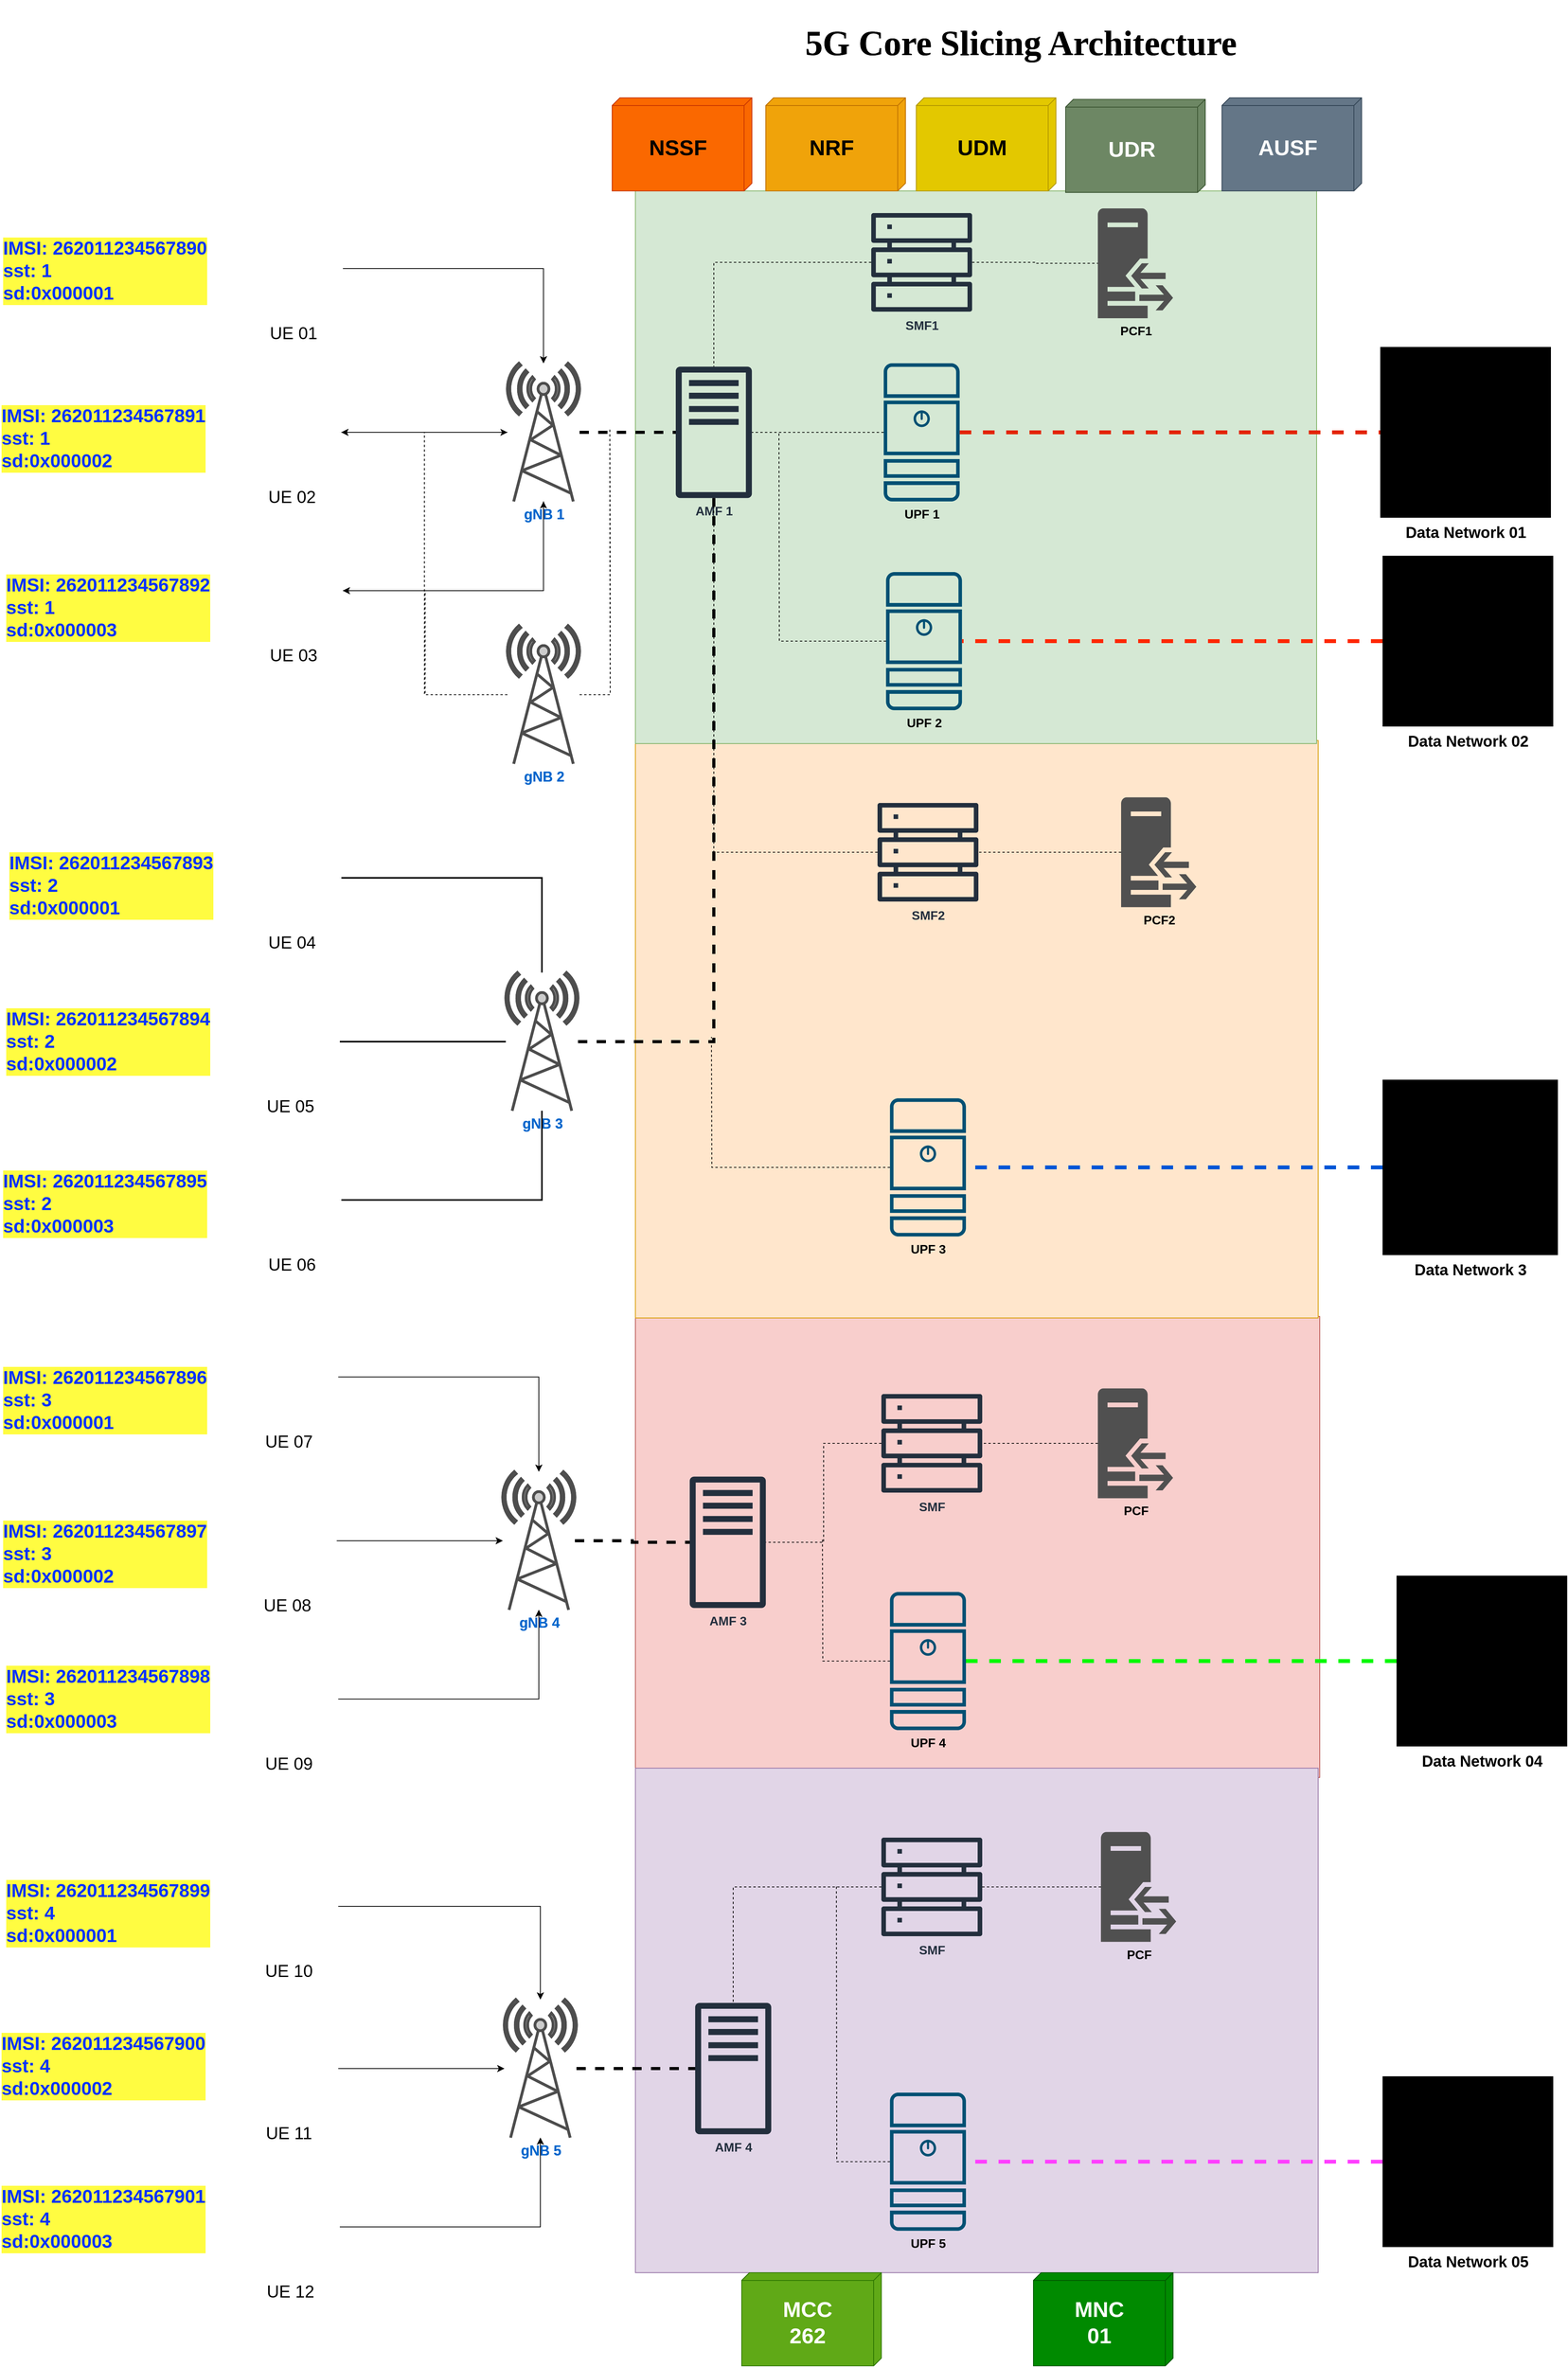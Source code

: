 <mxfile version="26.0.2">
  <diagram name="Page-1" id="qSYTLZtOOb8wqMbF8HBI">
    <mxGraphModel dx="3020" dy="4402" grid="0" gridSize="11" guides="1" tooltips="1" connect="1" arrows="1" fold="1" page="1" pageScale="1" pageWidth="3300" pageHeight="2339" background="#FFFFFF" math="0" shadow="0">
      <root>
        <mxCell id="0" />
        <mxCell id="1" parent="0" />
        <mxCell id="6QpAHcvKkpkVgE0Wkl0M-147" value="" style="group" parent="1" vertex="1" connectable="0">
          <mxGeometry x="367" y="-1648" width="1714" height="3048" as="geometry" />
        </mxCell>
        <mxCell id="6QpAHcvKkpkVgE0Wkl0M-92" value="" style="rounded=0;whiteSpace=wrap;html=1;fillColor=#f8cecc;strokeColor=#b85450;" parent="6QpAHcvKkpkVgE0Wkl0M-147" vertex="1">
          <mxGeometry x="513" y="1696" width="882" height="594" as="geometry" />
        </mxCell>
        <mxCell id="6QpAHcvKkpkVgE0Wkl0M-108" value="" style="rounded=0;whiteSpace=wrap;html=1;fillColor=#e1d5e7;strokeColor=#9673a6;" parent="6QpAHcvKkpkVgE0Wkl0M-147" vertex="1">
          <mxGeometry x="513" y="2278" width="880" height="650" as="geometry" />
        </mxCell>
        <mxCell id="6QpAHcvKkpkVgE0Wkl0M-85" value="" style="rounded=0;whiteSpace=wrap;html=1;fillColor=#ffe6cc;strokeColor=#d79b00;" parent="6QpAHcvKkpkVgE0Wkl0M-147" vertex="1">
          <mxGeometry x="513" y="954" width="880" height="744" as="geometry" />
        </mxCell>
        <mxCell id="6QpAHcvKkpkVgE0Wkl0M-81" value="" style="rounded=0;whiteSpace=wrap;html=1;fillColor=#d5e8d4;strokeColor=#82b366;" parent="6QpAHcvKkpkVgE0Wkl0M-147" vertex="1">
          <mxGeometry x="513" y="246" width="878" height="712" as="geometry" />
        </mxCell>
        <mxCell id="6QpAHcvKkpkVgE0Wkl0M-125" style="edgeStyle=orthogonalEdgeStyle;rounded=0;orthogonalLoop=1;jettySize=auto;html=1;dashed=1;strokeWidth=4;endArrow=none;endFill=0;" parent="6QpAHcvKkpkVgE0Wkl0M-147" source="OpWXdVffdjuny-GuzRsO-27" target="6QpAHcvKkpkVgE0Wkl0M-102" edge="1">
          <mxGeometry relative="1" as="geometry" />
        </mxCell>
        <mxCell id="OpWXdVffdjuny-GuzRsO-27" value="gNB 5" style="fontColor=#0066CC;verticalAlign=top;verticalLabelPosition=bottom;labelPosition=center;align=center;html=1;outlineConnect=0;fillColor=#CCCCCC;strokeColor=#4D4D4D;gradientColor=none;gradientDirection=north;strokeWidth=4;shape=mxgraph.networks.radio_tower;fontSize=18;fontStyle=1" parent="6QpAHcvKkpkVgE0Wkl0M-147" vertex="1">
          <mxGeometry x="344" y="2576" width="93" height="178" as="geometry" />
        </mxCell>
        <mxCell id="OpWXdVffdjuny-GuzRsO-50" value="&lt;font style=&quot;font-size: 45px;&quot;&gt;&lt;b&gt;&lt;font face=&quot;Times New Roman&quot;&gt;5G Core Slicing Architecture&lt;/font&gt;&lt;font&gt;&lt;br&gt;&lt;/font&gt;&lt;/b&gt;&lt;/font&gt;" style="text;html=1;align=center;verticalAlign=middle;whiteSpace=wrap;rounded=0;" parent="6QpAHcvKkpkVgE0Wkl0M-147" vertex="1">
          <mxGeometry x="704" width="612" height="110" as="geometry" />
        </mxCell>
        <mxCell id="6QpAHcvKkpkVgE0Wkl0M-34" style="edgeStyle=orthogonalEdgeStyle;rounded=0;orthogonalLoop=1;jettySize=auto;html=1;exitX=1;exitY=0.5;exitDx=0;exitDy=0;" parent="6QpAHcvKkpkVgE0Wkl0M-147" source="6QpAHcvKkpkVgE0Wkl0M-23" target="OpWXdVffdjuny-GuzRsO-27" edge="1">
          <mxGeometry relative="1" as="geometry" />
        </mxCell>
        <mxCell id="6QpAHcvKkpkVgE0Wkl0M-23" value="UE 12" style="shape=image;html=1;verticalAlign=top;verticalLabelPosition=bottom;labelBackgroundColor=#ffffff;imageAspect=0;aspect=fixed;image=https://cdn4.iconfinder.com/data/icons/48-bubbles/48/27.Phone-128.png;fontSize=22;fontStyle=0" parent="6QpAHcvKkpkVgE0Wkl0M-147" vertex="1">
          <mxGeometry x="4" y="2805" width="128" height="128" as="geometry" />
        </mxCell>
        <mxCell id="6QpAHcvKkpkVgE0Wkl0M-31" style="edgeStyle=orthogonalEdgeStyle;rounded=0;orthogonalLoop=1;jettySize=auto;html=1;exitX=1;exitY=0.5;exitDx=0;exitDy=0;" parent="6QpAHcvKkpkVgE0Wkl0M-147" source="6QpAHcvKkpkVgE0Wkl0M-27" target="OpWXdVffdjuny-GuzRsO-27" edge="1">
          <mxGeometry relative="1" as="geometry" />
        </mxCell>
        <mxCell id="6QpAHcvKkpkVgE0Wkl0M-27" value="UE 11" style="shape=image;html=1;verticalAlign=top;verticalLabelPosition=bottom;labelBackgroundColor=#ffffff;imageAspect=0;aspect=fixed;image=https://cdn4.iconfinder.com/data/icons/48-bubbles/48/27.Phone-128.png;fontSize=22;fontStyle=0" parent="6QpAHcvKkpkVgE0Wkl0M-147" vertex="1">
          <mxGeometry x="2" y="2601" width="128" height="128" as="geometry" />
        </mxCell>
        <mxCell id="6QpAHcvKkpkVgE0Wkl0M-32" style="edgeStyle=orthogonalEdgeStyle;rounded=0;orthogonalLoop=1;jettySize=auto;html=1;exitX=1;exitY=0.5;exitDx=0;exitDy=0;" parent="6QpAHcvKkpkVgE0Wkl0M-147" source="6QpAHcvKkpkVgE0Wkl0M-28" target="OpWXdVffdjuny-GuzRsO-27" edge="1">
          <mxGeometry relative="1" as="geometry">
            <mxPoint x="132" y="2454" as="sourcePoint" />
          </mxGeometry>
        </mxCell>
        <mxCell id="6QpAHcvKkpkVgE0Wkl0M-28" value="UE 10" style="shape=image;html=1;verticalAlign=top;verticalLabelPosition=bottom;labelBackgroundColor=#ffffff;imageAspect=0;aspect=fixed;image=https://cdn4.iconfinder.com/data/icons/48-bubbles/48/27.Phone-128.png;fontSize=22;fontStyle=0" parent="6QpAHcvKkpkVgE0Wkl0M-147" vertex="1">
          <mxGeometry x="2" y="2392" width="128" height="128" as="geometry" />
        </mxCell>
        <mxCell id="6QpAHcvKkpkVgE0Wkl0M-124" style="edgeStyle=orthogonalEdgeStyle;rounded=0;orthogonalLoop=1;jettySize=auto;html=1;dashed=1;strokeWidth=4;endArrow=none;endFill=0;" parent="6QpAHcvKkpkVgE0Wkl0M-147" source="6QpAHcvKkpkVgE0Wkl0M-35" target="6QpAHcvKkpkVgE0Wkl0M-93" edge="1">
          <mxGeometry relative="1" as="geometry" />
        </mxCell>
        <mxCell id="6QpAHcvKkpkVgE0Wkl0M-35" value="gNB 4" style="fontColor=#0066CC;verticalAlign=top;verticalLabelPosition=bottom;labelPosition=center;align=center;html=1;outlineConnect=0;fillColor=#CCCCCC;strokeColor=#4D4D4D;gradientColor=none;gradientDirection=north;strokeWidth=4;shape=mxgraph.networks.radio_tower;fontSize=18;fontStyle=1" parent="6QpAHcvKkpkVgE0Wkl0M-147" vertex="1">
          <mxGeometry x="342" y="1896" width="93" height="178" as="geometry" />
        </mxCell>
        <mxCell id="6QpAHcvKkpkVgE0Wkl0M-36" style="edgeStyle=orthogonalEdgeStyle;rounded=0;orthogonalLoop=1;jettySize=auto;html=1;exitX=1;exitY=0.5;exitDx=0;exitDy=0;" parent="6QpAHcvKkpkVgE0Wkl0M-147" source="6QpAHcvKkpkVgE0Wkl0M-37" target="6QpAHcvKkpkVgE0Wkl0M-35" edge="1">
          <mxGeometry relative="1" as="geometry" />
        </mxCell>
        <mxCell id="6QpAHcvKkpkVgE0Wkl0M-37" value="UE 09" style="shape=image;html=1;verticalAlign=top;verticalLabelPosition=bottom;labelBackgroundColor=#ffffff;imageAspect=0;aspect=fixed;image=https://cdn4.iconfinder.com/data/icons/48-bubbles/48/27.Phone-128.png;fontSize=22;fontStyle=0" parent="6QpAHcvKkpkVgE0Wkl0M-147" vertex="1">
          <mxGeometry x="2" y="2125" width="128" height="128" as="geometry" />
        </mxCell>
        <mxCell id="6QpAHcvKkpkVgE0Wkl0M-38" style="edgeStyle=orthogonalEdgeStyle;rounded=0;orthogonalLoop=1;jettySize=auto;html=1;exitX=1;exitY=0.5;exitDx=0;exitDy=0;" parent="6QpAHcvKkpkVgE0Wkl0M-147" source="6QpAHcvKkpkVgE0Wkl0M-39" target="6QpAHcvKkpkVgE0Wkl0M-35" edge="1">
          <mxGeometry relative="1" as="geometry" />
        </mxCell>
        <mxCell id="6QpAHcvKkpkVgE0Wkl0M-39" value="UE 08" style="shape=image;html=1;verticalAlign=top;verticalLabelPosition=bottom;labelBackgroundColor=#ffffff;imageAspect=0;aspect=fixed;image=https://cdn4.iconfinder.com/data/icons/48-bubbles/48/27.Phone-128.png;fontSize=22;fontStyle=0" parent="6QpAHcvKkpkVgE0Wkl0M-147" vertex="1">
          <mxGeometry y="1921" width="128" height="128" as="geometry" />
        </mxCell>
        <mxCell id="6QpAHcvKkpkVgE0Wkl0M-40" style="edgeStyle=orthogonalEdgeStyle;rounded=0;orthogonalLoop=1;jettySize=auto;html=1;exitX=1;exitY=0.5;exitDx=0;exitDy=0;" parent="6QpAHcvKkpkVgE0Wkl0M-147" source="6QpAHcvKkpkVgE0Wkl0M-41" target="6QpAHcvKkpkVgE0Wkl0M-35" edge="1">
          <mxGeometry relative="1" as="geometry" />
        </mxCell>
        <mxCell id="6QpAHcvKkpkVgE0Wkl0M-41" value="UE 07" style="shape=image;html=1;verticalAlign=top;verticalLabelPosition=bottom;labelBackgroundColor=#ffffff;imageAspect=0;aspect=fixed;image=https://cdn4.iconfinder.com/data/icons/48-bubbles/48/27.Phone-128.png;fontSize=22;fontStyle=0" parent="6QpAHcvKkpkVgE0Wkl0M-147" vertex="1">
          <mxGeometry x="2" y="1710" width="128" height="128" as="geometry" />
        </mxCell>
        <mxCell id="6QpAHcvKkpkVgE0Wkl0M-100" style="edgeStyle=orthogonalEdgeStyle;rounded=0;orthogonalLoop=1;jettySize=auto;html=1;strokeWidth=4;endArrow=none;endFill=0;dashed=1;" parent="6QpAHcvKkpkVgE0Wkl0M-147" source="6QpAHcvKkpkVgE0Wkl0M-43" target="6QpAHcvKkpkVgE0Wkl0M-68" edge="1">
          <mxGeometry relative="1" as="geometry">
            <mxPoint x="612" y="1089" as="targetPoint" />
          </mxGeometry>
        </mxCell>
        <mxCell id="6QpAHcvKkpkVgE0Wkl0M-43" value="gNB 3" style="fontColor=#0066CC;verticalAlign=top;verticalLabelPosition=bottom;labelPosition=center;align=center;html=1;outlineConnect=0;fillColor=#CCCCCC;strokeColor=#4D4D4D;gradientColor=none;gradientDirection=north;strokeWidth=4;shape=mxgraph.networks.radio_tower;fontSize=18;fontStyle=1" parent="6QpAHcvKkpkVgE0Wkl0M-147" vertex="1">
          <mxGeometry x="346" y="1253" width="93" height="178" as="geometry" />
        </mxCell>
        <mxCell id="6QpAHcvKkpkVgE0Wkl0M-44" style="edgeStyle=orthogonalEdgeStyle;rounded=0;orthogonalLoop=1;jettySize=auto;html=1;exitX=1;exitY=0.5;exitDx=0;exitDy=0;strokeWidth=2;endArrow=none;endFill=0;" parent="6QpAHcvKkpkVgE0Wkl0M-147" source="6QpAHcvKkpkVgE0Wkl0M-45" target="6QpAHcvKkpkVgE0Wkl0M-43" edge="1">
          <mxGeometry relative="1" as="geometry" />
        </mxCell>
        <mxCell id="6QpAHcvKkpkVgE0Wkl0M-45" value="UE 06" style="shape=image;html=1;verticalAlign=top;verticalLabelPosition=bottom;labelBackgroundColor=#ffffff;imageAspect=0;aspect=fixed;image=https://cdn4.iconfinder.com/data/icons/48-bubbles/48/27.Phone-128.png;fontSize=22;fontStyle=0" parent="6QpAHcvKkpkVgE0Wkl0M-147" vertex="1">
          <mxGeometry x="6" y="1482" width="128" height="128" as="geometry" />
        </mxCell>
        <mxCell id="6QpAHcvKkpkVgE0Wkl0M-46" style="edgeStyle=orthogonalEdgeStyle;rounded=0;orthogonalLoop=1;jettySize=auto;html=1;exitX=1;exitY=0.5;exitDx=0;exitDy=0;strokeWidth=2;endArrow=none;endFill=0;" parent="6QpAHcvKkpkVgE0Wkl0M-147" source="6QpAHcvKkpkVgE0Wkl0M-47" target="6QpAHcvKkpkVgE0Wkl0M-43" edge="1">
          <mxGeometry relative="1" as="geometry" />
        </mxCell>
        <mxCell id="6QpAHcvKkpkVgE0Wkl0M-47" value="UE 05" style="shape=image;html=1;verticalAlign=top;verticalLabelPosition=bottom;labelBackgroundColor=#ffffff;imageAspect=0;aspect=fixed;image=https://cdn4.iconfinder.com/data/icons/48-bubbles/48/27.Phone-128.png;fontSize=22;fontStyle=0" parent="6QpAHcvKkpkVgE0Wkl0M-147" vertex="1">
          <mxGeometry x="4" y="1278" width="128" height="128" as="geometry" />
        </mxCell>
        <mxCell id="6QpAHcvKkpkVgE0Wkl0M-48" style="edgeStyle=orthogonalEdgeStyle;rounded=0;orthogonalLoop=1;jettySize=auto;html=1;exitX=1;exitY=0.5;exitDx=0;exitDy=0;endArrow=none;endFill=0;strokeWidth=2;" parent="6QpAHcvKkpkVgE0Wkl0M-147" source="6QpAHcvKkpkVgE0Wkl0M-49" target="6QpAHcvKkpkVgE0Wkl0M-43" edge="1">
          <mxGeometry relative="1" as="geometry" />
        </mxCell>
        <mxCell id="6QpAHcvKkpkVgE0Wkl0M-49" value="UE 04" style="shape=image;html=1;verticalAlign=top;verticalLabelPosition=bottom;labelBackgroundColor=#ffffff;imageAspect=0;aspect=fixed;image=https://cdn4.iconfinder.com/data/icons/48-bubbles/48/27.Phone-128.png;fontSize=22;fontStyle=0" parent="6QpAHcvKkpkVgE0Wkl0M-147" vertex="1">
          <mxGeometry x="6" y="1067" width="128" height="128" as="geometry" />
        </mxCell>
        <mxCell id="6QpAHcvKkpkVgE0Wkl0M-79" style="edgeStyle=orthogonalEdgeStyle;rounded=0;orthogonalLoop=1;jettySize=auto;html=1;strokeWidth=4;endArrow=none;endFill=0;dashed=1;" parent="6QpAHcvKkpkVgE0Wkl0M-147" source="6QpAHcvKkpkVgE0Wkl0M-50" target="6QpAHcvKkpkVgE0Wkl0M-68" edge="1">
          <mxGeometry relative="1" as="geometry" />
        </mxCell>
        <mxCell id="6QpAHcvKkpkVgE0Wkl0M-50" value="gNB 1" style="fontColor=#0066CC;verticalAlign=top;verticalLabelPosition=bottom;labelPosition=center;align=center;html=1;outlineConnect=0;fillColor=#CCCCCC;strokeColor=#4D4D4D;gradientColor=none;gradientDirection=north;strokeWidth=4;shape=mxgraph.networks.radio_tower;fontSize=18;fontStyle=1" parent="6QpAHcvKkpkVgE0Wkl0M-147" vertex="1">
          <mxGeometry x="348" y="468" width="93" height="178" as="geometry" />
        </mxCell>
        <mxCell id="6QpAHcvKkpkVgE0Wkl0M-61" style="edgeStyle=orthogonalEdgeStyle;rounded=0;orthogonalLoop=1;jettySize=auto;html=1;exitX=1;exitY=0.5;exitDx=0;exitDy=0;" parent="6QpAHcvKkpkVgE0Wkl0M-147" source="6QpAHcvKkpkVgE0Wkl0M-52" target="6QpAHcvKkpkVgE0Wkl0M-50" edge="1">
          <mxGeometry relative="1" as="geometry" />
        </mxCell>
        <mxCell id="6QpAHcvKkpkVgE0Wkl0M-52" value="UE 03" style="shape=image;html=1;verticalAlign=top;verticalLabelPosition=bottom;labelBackgroundColor=#ffffff;imageAspect=0;aspect=fixed;image=https://cdn4.iconfinder.com/data/icons/48-bubbles/48/27.Phone-128.png;fontSize=22;fontStyle=0" parent="6QpAHcvKkpkVgE0Wkl0M-147" vertex="1">
          <mxGeometry x="8" y="697" width="128" height="128" as="geometry" />
        </mxCell>
        <mxCell id="6QpAHcvKkpkVgE0Wkl0M-59" style="edgeStyle=orthogonalEdgeStyle;rounded=0;orthogonalLoop=1;jettySize=auto;html=1;exitX=1;exitY=0.5;exitDx=0;exitDy=0;" parent="6QpAHcvKkpkVgE0Wkl0M-147" source="6QpAHcvKkpkVgE0Wkl0M-54" target="6QpAHcvKkpkVgE0Wkl0M-50" edge="1">
          <mxGeometry relative="1" as="geometry" />
        </mxCell>
        <mxCell id="6QpAHcvKkpkVgE0Wkl0M-54" value="UE 02" style="shape=image;html=1;verticalAlign=top;verticalLabelPosition=bottom;labelBackgroundColor=#ffffff;imageAspect=0;aspect=fixed;image=https://cdn4.iconfinder.com/data/icons/48-bubbles/48/27.Phone-128.png;fontSize=22;fontStyle=0" parent="6QpAHcvKkpkVgE0Wkl0M-147" vertex="1">
          <mxGeometry x="6" y="493" width="128" height="128" as="geometry" />
        </mxCell>
        <mxCell id="6QpAHcvKkpkVgE0Wkl0M-57" style="edgeStyle=orthogonalEdgeStyle;rounded=0;orthogonalLoop=1;jettySize=auto;html=1;exitX=1;exitY=0.5;exitDx=0;exitDy=0;" parent="6QpAHcvKkpkVgE0Wkl0M-147" source="6QpAHcvKkpkVgE0Wkl0M-56" target="6QpAHcvKkpkVgE0Wkl0M-50" edge="1">
          <mxGeometry relative="1" as="geometry" />
        </mxCell>
        <mxCell id="6QpAHcvKkpkVgE0Wkl0M-56" value="UE 01" style="shape=image;html=1;verticalAlign=top;verticalLabelPosition=bottom;labelBackgroundColor=#ffffff;imageAspect=0;aspect=fixed;image=https://cdn4.iconfinder.com/data/icons/48-bubbles/48/27.Phone-128.png;fontSize=22;fontStyle=0" parent="6QpAHcvKkpkVgE0Wkl0M-147" vertex="1">
          <mxGeometry x="8" y="282" width="128" height="128" as="geometry" />
        </mxCell>
        <mxCell id="6QpAHcvKkpkVgE0Wkl0M-63" style="edgeStyle=orthogonalEdgeStyle;rounded=0;orthogonalLoop=1;jettySize=auto;html=1;entryX=1;entryY=0.5;entryDx=0;entryDy=0;dashed=1;" parent="6QpAHcvKkpkVgE0Wkl0M-147" source="6QpAHcvKkpkVgE0Wkl0M-62" target="6QpAHcvKkpkVgE0Wkl0M-54" edge="1">
          <mxGeometry relative="1" as="geometry" />
        </mxCell>
        <mxCell id="6QpAHcvKkpkVgE0Wkl0M-66" style="edgeStyle=orthogonalEdgeStyle;rounded=0;orthogonalLoop=1;jettySize=auto;html=1;entryX=1;entryY=0.5;entryDx=0;entryDy=0;dashed=1;" parent="6QpAHcvKkpkVgE0Wkl0M-147" source="6QpAHcvKkpkVgE0Wkl0M-62" target="6QpAHcvKkpkVgE0Wkl0M-52" edge="1">
          <mxGeometry relative="1" as="geometry" />
        </mxCell>
        <mxCell id="6QpAHcvKkpkVgE0Wkl0M-80" style="edgeStyle=orthogonalEdgeStyle;rounded=0;orthogonalLoop=1;jettySize=auto;html=1;dashed=1;endArrow=none;endFill=0;" parent="6QpAHcvKkpkVgE0Wkl0M-147" source="6QpAHcvKkpkVgE0Wkl0M-62" edge="1">
          <mxGeometry relative="1" as="geometry">
            <mxPoint x="480" y="553" as="targetPoint" />
          </mxGeometry>
        </mxCell>
        <mxCell id="6QpAHcvKkpkVgE0Wkl0M-62" value="gNB 2" style="fontColor=#0066CC;verticalAlign=top;verticalLabelPosition=bottom;labelPosition=center;align=center;html=1;outlineConnect=0;fillColor=#CCCCCC;strokeColor=#4D4D4D;gradientColor=none;gradientDirection=north;strokeWidth=4;shape=mxgraph.networks.radio_tower;fontSize=18;fontStyle=1" parent="6QpAHcvKkpkVgE0Wkl0M-147" vertex="1">
          <mxGeometry x="348" y="806" width="93" height="178" as="geometry" />
        </mxCell>
        <mxCell id="6QpAHcvKkpkVgE0Wkl0M-68" value="AMF 1" style="sketch=0;outlineConnect=0;fontColor=#232F3E;gradientColor=none;fillColor=#232F3D;strokeColor=none;dashed=0;verticalLabelPosition=bottom;verticalAlign=top;align=center;html=1;fontSize=16;fontStyle=1;aspect=fixed;pointerEvents=1;shape=mxgraph.aws4.traditional_server;" parent="6QpAHcvKkpkVgE0Wkl0M-147" vertex="1">
          <mxGeometry x="565" y="472" width="98.08" height="170" as="geometry" />
        </mxCell>
        <mxCell id="6QpAHcvKkpkVgE0Wkl0M-123" style="edgeStyle=orthogonalEdgeStyle;rounded=0;orthogonalLoop=1;jettySize=auto;html=1;dashed=1;endArrow=none;endFill=0;" parent="6QpAHcvKkpkVgE0Wkl0M-147" source="6QpAHcvKkpkVgE0Wkl0M-73" edge="1" target="6QpAHcvKkpkVgE0Wkl0M-68">
          <mxGeometry relative="1" as="geometry">
            <mxPoint x="754.029" y="376.007" as="targetPoint" />
          </mxGeometry>
        </mxCell>
        <mxCell id="6QpAHcvKkpkVgE0Wkl0M-73" value="UPF 1" style="sketch=0;points=[[0.015,0.015,0],[0.985,0.015,0],[0.985,0.985,0],[0.015,0.985,0],[0.25,0,0],[0.5,0,0],[0.75,0,0],[1,0.25,0],[1,0.5,0],[1,0.75,0],[0.75,1,0],[0.5,1,0],[0.25,1,0],[0,0.75,0],[0,0.5,0],[0,0.25,0]];verticalLabelPosition=bottom;html=1;verticalAlign=top;aspect=fixed;align=center;pointerEvents=1;shape=mxgraph.cisco19.server;fillColor=#005073;strokeColor=none;fontSize=16;fontStyle=1" parent="6QpAHcvKkpkVgE0Wkl0M-147" vertex="1">
          <mxGeometry x="833" y="514" width="97.9" height="178" as="geometry" />
        </mxCell>
        <mxCell id="6QpAHcvKkpkVgE0Wkl0M-120" style="edgeStyle=orthogonalEdgeStyle;rounded=0;orthogonalLoop=1;jettySize=auto;html=1;dashed=1;endArrow=none;endFill=0;" parent="6QpAHcvKkpkVgE0Wkl0M-147" source="6QpAHcvKkpkVgE0Wkl0M-77" target="6QpAHcvKkpkVgE0Wkl0M-68" edge="1">
          <mxGeometry relative="1" as="geometry" />
        </mxCell>
        <mxCell id="6QpAHcvKkpkVgE0Wkl0M-121" style="edgeStyle=orthogonalEdgeStyle;rounded=0;orthogonalLoop=1;jettySize=auto;html=1;endArrow=none;endFill=0;dashed=1;" parent="6QpAHcvKkpkVgE0Wkl0M-147" source="6QpAHcvKkpkVgE0Wkl0M-77" target="6QpAHcvKkpkVgE0Wkl0M-78" edge="1">
          <mxGeometry relative="1" as="geometry" />
        </mxCell>
        <mxCell id="6QpAHcvKkpkVgE0Wkl0M-77" value="SMF" style="sketch=0;outlineConnect=0;fontColor=#232F3E;gradientColor=none;fillColor=#232F3D;strokeColor=none;dashed=0;verticalLabelPosition=bottom;verticalAlign=top;align=center;html=1;fontSize=16;fontStyle=1;aspect=fixed;pointerEvents=1;shape=mxgraph.aws4.servers;" parent="6QpAHcvKkpkVgE0Wkl0M-147" vertex="1">
          <mxGeometry x="813" y="314" width="130" height="130" as="geometry" />
        </mxCell>
        <mxCell id="6QpAHcvKkpkVgE0Wkl0M-78" value="PCF" style="sketch=0;pointerEvents=1;shadow=0;dashed=0;html=1;strokeColor=none;fillColor=#505050;labelPosition=center;verticalLabelPosition=bottom;verticalAlign=top;outlineConnect=0;align=center;shape=mxgraph.office.servers.reverse_proxy;fontSize=16;fontStyle=1" parent="6QpAHcvKkpkVgE0Wkl0M-147" vertex="1">
          <mxGeometry x="1109" y="308.25" width="97" height="141.5" as="geometry" />
        </mxCell>
        <mxCell id="6QpAHcvKkpkVgE0Wkl0M-130" style="edgeStyle=orthogonalEdgeStyle;rounded=0;orthogonalLoop=1;jettySize=auto;html=1;dashed=1;endArrow=none;endFill=0;" parent="6QpAHcvKkpkVgE0Wkl0M-147" source="6QpAHcvKkpkVgE0Wkl0M-86" edge="1">
          <mxGeometry relative="1" as="geometry">
            <mxPoint x="734.029" y="1096.007" as="targetPoint" />
          </mxGeometry>
        </mxCell>
        <mxCell id="6QpAHcvKkpkVgE0Wkl0M-86" value="UPF 2" style="sketch=0;points=[[0.015,0.015,0],[0.985,0.015,0],[0.985,0.985,0],[0.015,0.985,0],[0.25,0,0],[0.5,0,0],[0.75,0,0],[1,0.25,0],[1,0.5,0],[1,0.75,0],[0.75,1,0],[0.5,1,0],[0.25,1,0],[0,0.75,0],[0,0.5,0],[0,0.25,0]];verticalLabelPosition=bottom;html=1;verticalAlign=top;aspect=fixed;align=center;pointerEvents=1;shape=mxgraph.cisco19.server;fillColor=#005073;strokeColor=none;fontSize=16;fontStyle=1" parent="6QpAHcvKkpkVgE0Wkl0M-147" vertex="1">
          <mxGeometry x="841.1" y="1415" width="97.9" height="178" as="geometry" />
        </mxCell>
        <mxCell id="6QpAHcvKkpkVgE0Wkl0M-129" style="edgeStyle=orthogonalEdgeStyle;rounded=0;orthogonalLoop=1;jettySize=auto;html=1;dashed=1;endArrow=none;endFill=0;" parent="6QpAHcvKkpkVgE0Wkl0M-147" source="6QpAHcvKkpkVgE0Wkl0M-89" target="6QpAHcvKkpkVgE0Wkl0M-68" edge="1">
          <mxGeometry relative="1" as="geometry">
            <mxPoint x="592.143" y="1257.354" as="targetPoint" />
          </mxGeometry>
        </mxCell>
        <mxCell id="6QpAHcvKkpkVgE0Wkl0M-89" value="SMF" style="sketch=0;outlineConnect=0;fontColor=#232F3E;gradientColor=none;fillColor=#232F3D;strokeColor=none;dashed=0;verticalLabelPosition=bottom;verticalAlign=top;align=center;html=1;fontSize=16;fontStyle=1;aspect=fixed;pointerEvents=1;shape=mxgraph.aws4.servers;" parent="6QpAHcvKkpkVgE0Wkl0M-147" vertex="1">
          <mxGeometry x="825.05" y="1033" width="130" height="130" as="geometry" />
        </mxCell>
        <mxCell id="6QpAHcvKkpkVgE0Wkl0M-126" style="edgeStyle=orthogonalEdgeStyle;rounded=0;orthogonalLoop=1;jettySize=auto;html=1;dashed=1;endArrow=none;endFill=0;" parent="6QpAHcvKkpkVgE0Wkl0M-147" source="6QpAHcvKkpkVgE0Wkl0M-90" target="6QpAHcvKkpkVgE0Wkl0M-89" edge="1">
          <mxGeometry relative="1" as="geometry" />
        </mxCell>
        <mxCell id="6QpAHcvKkpkVgE0Wkl0M-90" value="PCF" style="sketch=0;pointerEvents=1;shadow=0;dashed=0;html=1;strokeColor=none;fillColor=#505050;labelPosition=center;verticalLabelPosition=bottom;verticalAlign=top;outlineConnect=0;align=center;shape=mxgraph.office.servers.reverse_proxy;fontSize=16;fontStyle=1" parent="6QpAHcvKkpkVgE0Wkl0M-147" vertex="1">
          <mxGeometry x="1139" y="1027.25" width="97" height="141.5" as="geometry" />
        </mxCell>
        <mxCell id="6QpAHcvKkpkVgE0Wkl0M-93" value="AMF 3" style="sketch=0;outlineConnect=0;fontColor=#232F3E;gradientColor=none;fillColor=#232F3D;strokeColor=none;dashed=0;verticalLabelPosition=bottom;verticalAlign=top;align=center;html=1;fontSize=16;fontStyle=1;aspect=fixed;pointerEvents=1;shape=mxgraph.aws4.traditional_server;" parent="6QpAHcvKkpkVgE0Wkl0M-147" vertex="1">
          <mxGeometry x="583" y="1902" width="98.08" height="170" as="geometry" />
        </mxCell>
        <mxCell id="6QpAHcvKkpkVgE0Wkl0M-135" style="edgeStyle=orthogonalEdgeStyle;rounded=0;orthogonalLoop=1;jettySize=auto;html=1;dashed=1;endArrow=none;endFill=0;" parent="6QpAHcvKkpkVgE0Wkl0M-147" source="6QpAHcvKkpkVgE0Wkl0M-94" edge="1">
          <mxGeometry relative="1" as="geometry">
            <mxPoint x="754.029" y="1982.007" as="targetPoint" />
          </mxGeometry>
        </mxCell>
        <mxCell id="6QpAHcvKkpkVgE0Wkl0M-94" value="UPF 3" style="sketch=0;points=[[0.015,0.015,0],[0.985,0.015,0],[0.985,0.985,0],[0.015,0.985,0],[0.25,0,0],[0.5,0,0],[0.75,0,0],[1,0.25,0],[1,0.5,0],[1,0.75,0],[0.75,1,0],[0.5,1,0],[0.25,1,0],[0,0.75,0],[0,0.5,0],[0,0.25,0]];verticalLabelPosition=bottom;html=1;verticalAlign=top;aspect=fixed;align=center;pointerEvents=1;shape=mxgraph.cisco19.server;fillColor=#005073;strokeColor=none;fontSize=16;fontStyle=1" parent="6QpAHcvKkpkVgE0Wkl0M-147" vertex="1">
          <mxGeometry x="841.1" y="2051" width="97.9" height="178" as="geometry" />
        </mxCell>
        <mxCell id="6QpAHcvKkpkVgE0Wkl0M-134" style="edgeStyle=orthogonalEdgeStyle;rounded=0;orthogonalLoop=1;jettySize=auto;html=1;dashed=1;endArrow=none;endFill=0;" parent="6QpAHcvKkpkVgE0Wkl0M-147" source="6QpAHcvKkpkVgE0Wkl0M-95" target="6QpAHcvKkpkVgE0Wkl0M-93" edge="1">
          <mxGeometry relative="1" as="geometry" />
        </mxCell>
        <mxCell id="6QpAHcvKkpkVgE0Wkl0M-95" value="SMF" style="sketch=0;outlineConnect=0;fontColor=#232F3E;gradientColor=none;fillColor=#232F3D;strokeColor=none;dashed=0;verticalLabelPosition=bottom;verticalAlign=top;align=center;html=1;fontSize=16;fontStyle=1;aspect=fixed;pointerEvents=1;shape=mxgraph.aws4.servers;" parent="6QpAHcvKkpkVgE0Wkl0M-147" vertex="1">
          <mxGeometry x="830" y="1794.5" width="130" height="130" as="geometry" />
        </mxCell>
        <mxCell id="6QpAHcvKkpkVgE0Wkl0M-136" style="edgeStyle=orthogonalEdgeStyle;rounded=0;orthogonalLoop=1;jettySize=auto;html=1;dashed=1;endArrow=none;endFill=0;" parent="6QpAHcvKkpkVgE0Wkl0M-147" source="6QpAHcvKkpkVgE0Wkl0M-96" target="6QpAHcvKkpkVgE0Wkl0M-95" edge="1">
          <mxGeometry relative="1" as="geometry" />
        </mxCell>
        <mxCell id="6QpAHcvKkpkVgE0Wkl0M-96" value="PCF" style="sketch=0;pointerEvents=1;shadow=0;dashed=0;html=1;strokeColor=none;fillColor=#505050;labelPosition=center;verticalLabelPosition=bottom;verticalAlign=top;outlineConnect=0;align=center;shape=mxgraph.office.servers.reverse_proxy;fontSize=16;fontStyle=1" parent="6QpAHcvKkpkVgE0Wkl0M-147" vertex="1">
          <mxGeometry x="1109" y="1788.75" width="97" height="141.5" as="geometry" />
        </mxCell>
        <mxCell id="6QpAHcvKkpkVgE0Wkl0M-102" value="AMF 4" style="sketch=0;outlineConnect=0;fontColor=#232F3E;gradientColor=none;fillColor=#232F3D;strokeColor=none;dashed=0;verticalLabelPosition=bottom;verticalAlign=top;align=center;html=1;fontSize=16;fontStyle=1;aspect=fixed;pointerEvents=1;shape=mxgraph.aws4.traditional_server;" parent="6QpAHcvKkpkVgE0Wkl0M-147" vertex="1">
          <mxGeometry x="590" y="2580" width="98.08" height="170" as="geometry" />
        </mxCell>
        <mxCell id="6QpAHcvKkpkVgE0Wkl0M-139" style="edgeStyle=orthogonalEdgeStyle;rounded=0;orthogonalLoop=1;jettySize=auto;html=1;exitX=0;exitY=0.5;exitDx=0;exitDy=0;exitPerimeter=0;dashed=1;endArrow=none;endFill=0;" parent="6QpAHcvKkpkVgE0Wkl0M-147" source="6QpAHcvKkpkVgE0Wkl0M-103" edge="1">
          <mxGeometry relative="1" as="geometry">
            <mxPoint x="772.029" y="2430.007" as="targetPoint" />
          </mxGeometry>
        </mxCell>
        <mxCell id="6QpAHcvKkpkVgE0Wkl0M-103" value="UPF 4" style="sketch=0;points=[[0.015,0.015,0],[0.985,0.015,0],[0.985,0.985,0],[0.015,0.985,0],[0.25,0,0],[0.5,0,0],[0.75,0,0],[1,0.25,0],[1,0.5,0],[1,0.75,0],[0.75,1,0],[0.5,1,0],[0.25,1,0],[0,0.75,0],[0,0.5,0],[0,0.25,0]];verticalLabelPosition=bottom;html=1;verticalAlign=top;aspect=fixed;align=center;pointerEvents=1;shape=mxgraph.cisco19.server;fillColor=#005073;strokeColor=none;fontSize=16;fontStyle=1" parent="6QpAHcvKkpkVgE0Wkl0M-147" vertex="1">
          <mxGeometry x="841.1" y="2696" width="97.9" height="178" as="geometry" />
        </mxCell>
        <mxCell id="6QpAHcvKkpkVgE0Wkl0M-138" style="edgeStyle=orthogonalEdgeStyle;rounded=0;orthogonalLoop=1;jettySize=auto;html=1;endArrow=none;endFill=0;dashed=1;" parent="6QpAHcvKkpkVgE0Wkl0M-147" source="6QpAHcvKkpkVgE0Wkl0M-104" target="6QpAHcvKkpkVgE0Wkl0M-102" edge="1">
          <mxGeometry relative="1" as="geometry" />
        </mxCell>
        <mxCell id="6QpAHcvKkpkVgE0Wkl0M-104" value="SMF" style="sketch=0;outlineConnect=0;fontColor=#232F3E;gradientColor=none;fillColor=#232F3D;strokeColor=none;dashed=0;verticalLabelPosition=bottom;verticalAlign=top;align=center;html=1;fontSize=16;fontStyle=1;aspect=fixed;pointerEvents=1;shape=mxgraph.aws4.servers;" parent="6QpAHcvKkpkVgE0Wkl0M-147" vertex="1">
          <mxGeometry x="830" y="2366" width="130" height="130" as="geometry" />
        </mxCell>
        <mxCell id="6QpAHcvKkpkVgE0Wkl0M-137" style="edgeStyle=orthogonalEdgeStyle;rounded=0;orthogonalLoop=1;jettySize=auto;html=1;dashed=1;endArrow=none;endFill=0;" parent="6QpAHcvKkpkVgE0Wkl0M-147" source="6QpAHcvKkpkVgE0Wkl0M-105" target="6QpAHcvKkpkVgE0Wkl0M-104" edge="1">
          <mxGeometry relative="1" as="geometry" />
        </mxCell>
        <mxCell id="6QpAHcvKkpkVgE0Wkl0M-105" value="PCF" style="sketch=0;pointerEvents=1;shadow=0;dashed=0;html=1;strokeColor=none;fillColor=#505050;labelPosition=center;verticalLabelPosition=bottom;verticalAlign=top;outlineConnect=0;align=center;shape=mxgraph.office.servers.reverse_proxy;fontSize=16;fontStyle=1" parent="6QpAHcvKkpkVgE0Wkl0M-147" vertex="1">
          <mxGeometry x="1113" y="2360.25" width="97" height="141.5" as="geometry" />
        </mxCell>
        <mxCell id="6QpAHcvKkpkVgE0Wkl0M-140" value="NSSF" style="verticalAlign=middle;align=center;spacingTop=8;spacingLeft=2;spacingRight=12;shape=cube;size=10;direction=south;fontStyle=1;html=1;whiteSpace=wrap;fontSize=28;fontColor=#000000;fillColor=#fa6800;strokeColor=#C73500;" parent="6QpAHcvKkpkVgE0Wkl0M-147" vertex="1">
          <mxGeometry x="483.08" y="126" width="180" height="120" as="geometry" />
        </mxCell>
        <mxCell id="6QpAHcvKkpkVgE0Wkl0M-141" value="NRF" style="verticalAlign=middle;align=center;spacingTop=8;spacingLeft=2;spacingRight=12;shape=cube;size=10;direction=south;fontStyle=1;html=1;whiteSpace=wrap;fontSize=28;fillColor=#f0a30a;fontColor=#000000;strokeColor=#BD7000;" parent="6QpAHcvKkpkVgE0Wkl0M-147" vertex="1">
          <mxGeometry x="681.08" y="126" width="180" height="120" as="geometry" />
        </mxCell>
        <mxCell id="6QpAHcvKkpkVgE0Wkl0M-142" value="UDM" style="verticalAlign=middle;align=center;spacingTop=8;spacingLeft=2;spacingRight=12;shape=cube;size=10;direction=south;fontStyle=1;html=1;whiteSpace=wrap;fontSize=28;fillColor=#e3c800;fontColor=#000000;strokeColor=#B09500;" parent="6QpAHcvKkpkVgE0Wkl0M-147" vertex="1">
          <mxGeometry x="875" y="126" width="180" height="120" as="geometry" />
        </mxCell>
        <mxCell id="6QpAHcvKkpkVgE0Wkl0M-143" value="UDR" style="verticalAlign=middle;align=center;spacingTop=8;spacingLeft=2;spacingRight=12;shape=cube;size=10;direction=south;fontStyle=1;html=1;whiteSpace=wrap;fontSize=28;fillColor=#6d8764;fontColor=#ffffff;strokeColor=#3A5431;" parent="6QpAHcvKkpkVgE0Wkl0M-147" vertex="1">
          <mxGeometry x="1067.5" y="128" width="180" height="120" as="geometry" />
        </mxCell>
        <mxCell id="6QpAHcvKkpkVgE0Wkl0M-144" value="AUSF" style="verticalAlign=middle;align=center;spacingTop=8;spacingLeft=2;spacingRight=12;shape=cube;size=10;direction=south;fontStyle=1;html=1;whiteSpace=wrap;fontSize=28;fillColor=#647687;fontColor=#ffffff;strokeColor=#314354;" parent="6QpAHcvKkpkVgE0Wkl0M-147" vertex="1">
          <mxGeometry x="1269" y="126" width="180" height="120" as="geometry" />
        </mxCell>
        <mxCell id="6QpAHcvKkpkVgE0Wkl0M-145" value="MCC&lt;div&gt;262&lt;/div&gt;" style="verticalAlign=middle;align=center;spacingTop=8;spacingLeft=2;spacingRight=12;shape=cube;size=10;direction=south;fontStyle=1;html=1;whiteSpace=wrap;fontSize=28;fontColor=#ffffff;fillColor=#60a917;strokeColor=#2D7600;" parent="6QpAHcvKkpkVgE0Wkl0M-147" vertex="1">
          <mxGeometry x="650" y="2928" width="180" height="120" as="geometry" />
        </mxCell>
        <mxCell id="6QpAHcvKkpkVgE0Wkl0M-146" value="MNC&lt;div&gt;01&lt;/div&gt;" style="verticalAlign=middle;align=center;spacingTop=8;spacingLeft=2;spacingRight=12;shape=cube;size=10;direction=south;fontStyle=1;html=1;whiteSpace=wrap;fontSize=28;fontColor=#ffffff;fillColor=#008a00;strokeColor=#005700;" parent="6QpAHcvKkpkVgE0Wkl0M-147" vertex="1">
          <mxGeometry x="1026" y="2928" width="180" height="120" as="geometry" />
        </mxCell>
        <mxCell id="6QpAHcvKkpkVgE0Wkl0M-148" value="IMSI: 262011234567890&#xa;sst: 1&#xa;sd:0x000001" style="text;align=left;verticalAlign=middle;whiteSpace=wrap;rounded=0;fontSize=24;fontColor=#0433ff;fontStyle=1;labelBackgroundColor=#fffc41;" parent="1" vertex="1">
          <mxGeometry x="63" y="-1347" width="296" height="95" as="geometry" />
        </mxCell>
        <mxCell id="6QpAHcvKkpkVgE0Wkl0M-160" value="IMSI: 262011234567891&#xa;sst: 1&#xa;sd:0x000002" style="text;align=left;verticalAlign=middle;whiteSpace=wrap;rounded=0;fontSize=24;fontColor=#0433ff;fontStyle=1;labelBackgroundColor=#fffc41;" parent="1" vertex="1">
          <mxGeometry x="61" y="-1131" width="296" height="95" as="geometry" />
        </mxCell>
        <mxCell id="6QpAHcvKkpkVgE0Wkl0M-161" value="IMSI: 262011234567892&#xa;sst: 1&#xa;sd:0x000003" style="text;align=left;verticalAlign=middle;whiteSpace=wrap;rounded=0;fontSize=24;fontColor=#0433ff;fontStyle=1;labelBackgroundColor=#fffc41;" parent="1" vertex="1">
          <mxGeometry x="67" y="-913" width="296" height="95" as="geometry" />
        </mxCell>
        <mxCell id="6QpAHcvKkpkVgE0Wkl0M-162" value="IMSI: 262011234567893&#xa;sst: 2&#xa;sd:0x000001" style="text;align=left;verticalAlign=middle;whiteSpace=wrap;rounded=0;fontSize=24;fontColor=#0433ff;fontStyle=1;labelBackgroundColor=#fffc41;" parent="1" vertex="1">
          <mxGeometry x="71" y="-555" width="296" height="95" as="geometry" />
        </mxCell>
        <mxCell id="6QpAHcvKkpkVgE0Wkl0M-163" value="IMSI: 262011234567894&#xa;sst: 2&#xa;sd:0x000002" style="text;align=left;verticalAlign=middle;whiteSpace=wrap;rounded=0;fontSize=24;fontColor=#0433ff;fontStyle=1;labelBackgroundColor=#fffc41;" parent="1" vertex="1">
          <mxGeometry x="67" y="-354" width="296" height="95" as="geometry" />
        </mxCell>
        <mxCell id="6QpAHcvKkpkVgE0Wkl0M-164" value="IMSI: 262011234567895&#xa;sst: 2&#xa;sd:0x000003" style="text;align=left;verticalAlign=middle;whiteSpace=wrap;rounded=0;fontSize=24;fontColor=#0433ff;fontStyle=1;labelBackgroundColor=#fffc41;" parent="1" vertex="1">
          <mxGeometry x="63" y="-145" width="296" height="95" as="geometry" />
        </mxCell>
        <mxCell id="6QpAHcvKkpkVgE0Wkl0M-165" value="IMSI: 262011234567896&#xa;sst: 3&#xa;sd:0x000001" style="text;align=left;verticalAlign=middle;whiteSpace=wrap;rounded=0;fontSize=24;fontColor=#0433ff;fontStyle=1;labelBackgroundColor=#fffc41;" parent="1" vertex="1">
          <mxGeometry x="63" y="108" width="296" height="95" as="geometry" />
        </mxCell>
        <mxCell id="6QpAHcvKkpkVgE0Wkl0M-166" value="IMSI: 262011234567897&#xa;sst: 3&#xa;sd:0x000002" style="text;align=left;verticalAlign=middle;whiteSpace=wrap;rounded=0;fontSize=24;fontColor=#0433ff;fontStyle=1;labelBackgroundColor=#fffc41;" parent="1" vertex="1">
          <mxGeometry x="63" y="306" width="296" height="95" as="geometry" />
        </mxCell>
        <mxCell id="6QpAHcvKkpkVgE0Wkl0M-167" value="IMSI: 262011234567898&#xa;sst: 3&#xa;sd:0x000003" style="text;align=left;verticalAlign=middle;whiteSpace=wrap;rounded=0;fontSize=24;fontColor=#0433ff;fontStyle=1;labelBackgroundColor=#fffc41;" parent="1" vertex="1">
          <mxGeometry x="67" y="493" width="296" height="95" as="geometry" />
        </mxCell>
        <mxCell id="6QpAHcvKkpkVgE0Wkl0M-168" value="IMSI: 262011234567899&#xa;sst: 4&#xa;sd:0x000001" style="text;align=left;verticalAlign=middle;whiteSpace=wrap;rounded=0;fontSize=24;fontColor=#0433ff;fontStyle=1;labelBackgroundColor=#fffc41;" parent="1" vertex="1">
          <mxGeometry x="67" y="769" width="296" height="95" as="geometry" />
        </mxCell>
        <mxCell id="6QpAHcvKkpkVgE0Wkl0M-169" value="IMSI: 262011234567900&#xa;sst: 4&#xa;sd:0x000002" style="text;align=left;verticalAlign=middle;whiteSpace=wrap;rounded=0;fontSize=24;fontColor=#0433ff;fontStyle=1;labelBackgroundColor=#fffc41;" parent="1" vertex="1">
          <mxGeometry x="61" y="966" width="296" height="95" as="geometry" />
        </mxCell>
        <mxCell id="6QpAHcvKkpkVgE0Wkl0M-170" value="IMSI: 262011234567901&#xa;sst: 4&#xa;sd:0x000003" style="text;align=left;verticalAlign=middle;whiteSpace=wrap;rounded=0;fontSize=24;fontColor=#0433ff;fontStyle=1;labelBackgroundColor=#fffc41;" parent="1" vertex="1">
          <mxGeometry x="61" y="1163" width="296" height="95" as="geometry" />
        </mxCell>
        <mxCell id="DHuvyFbDwd3RoFK74_u8-4" value="" style="group" vertex="1" connectable="0" parent="1">
          <mxGeometry x="367" y="-1648" width="1714" height="3048" as="geometry" />
        </mxCell>
        <mxCell id="DHuvyFbDwd3RoFK74_u8-5" value="" style="rounded=0;whiteSpace=wrap;html=1;fillColor=#f8cecc;strokeColor=#b85450;" vertex="1" parent="DHuvyFbDwd3RoFK74_u8-4">
          <mxGeometry x="513" y="1696" width="882" height="594" as="geometry" />
        </mxCell>
        <mxCell id="DHuvyFbDwd3RoFK74_u8-6" value="" style="rounded=0;whiteSpace=wrap;html=1;fillColor=#e1d5e7;strokeColor=#9673a6;" vertex="1" parent="DHuvyFbDwd3RoFK74_u8-4">
          <mxGeometry x="513" y="2278" width="880" height="650" as="geometry" />
        </mxCell>
        <mxCell id="DHuvyFbDwd3RoFK74_u8-7" value="" style="rounded=0;whiteSpace=wrap;html=1;fillColor=#ffe6cc;strokeColor=#d79b00;" vertex="1" parent="DHuvyFbDwd3RoFK74_u8-4">
          <mxGeometry x="513" y="954" width="880" height="744" as="geometry" />
        </mxCell>
        <mxCell id="DHuvyFbDwd3RoFK74_u8-8" value="" style="rounded=0;whiteSpace=wrap;html=1;fillColor=#d5e8d4;strokeColor=#82b366;" vertex="1" parent="DHuvyFbDwd3RoFK74_u8-4">
          <mxGeometry x="513" y="246" width="878" height="712" as="geometry" />
        </mxCell>
        <mxCell id="DHuvyFbDwd3RoFK74_u8-9" style="edgeStyle=orthogonalEdgeStyle;rounded=0;orthogonalLoop=1;jettySize=auto;html=1;dashed=1;strokeWidth=4;endArrow=none;endFill=0;" edge="1" parent="DHuvyFbDwd3RoFK74_u8-4" source="DHuvyFbDwd3RoFK74_u8-10" target="DHuvyFbDwd3RoFK74_u8-72">
          <mxGeometry relative="1" as="geometry" />
        </mxCell>
        <mxCell id="DHuvyFbDwd3RoFK74_u8-10" value="gNB 5" style="fontColor=#0066CC;verticalAlign=top;verticalLabelPosition=bottom;labelPosition=center;align=center;html=1;outlineConnect=0;fillColor=#CCCCCC;strokeColor=#4D4D4D;gradientColor=none;gradientDirection=north;strokeWidth=4;shape=mxgraph.networks.radio_tower;fontSize=18;fontStyle=1" vertex="1" parent="DHuvyFbDwd3RoFK74_u8-4">
          <mxGeometry x="344" y="2576" width="93" height="178" as="geometry" />
        </mxCell>
        <mxCell id="DHuvyFbDwd3RoFK74_u8-11" value="&lt;font style=&quot;font-size: 45px;&quot;&gt;&lt;b&gt;&lt;font face=&quot;Times New Roman&quot;&gt;5G Core Slicing Architecture&lt;/font&gt;&lt;font&gt;&lt;br&gt;&lt;/font&gt;&lt;/b&gt;&lt;/font&gt;" style="text;html=1;align=center;verticalAlign=middle;whiteSpace=wrap;rounded=0;" vertex="1" parent="DHuvyFbDwd3RoFK74_u8-4">
          <mxGeometry x="704" width="612" height="110" as="geometry" />
        </mxCell>
        <mxCell id="DHuvyFbDwd3RoFK74_u8-14" style="edgeStyle=orthogonalEdgeStyle;rounded=0;orthogonalLoop=1;jettySize=auto;html=1;exitX=1;exitY=0.5;exitDx=0;exitDy=0;" edge="1" parent="DHuvyFbDwd3RoFK74_u8-4" source="DHuvyFbDwd3RoFK74_u8-15" target="DHuvyFbDwd3RoFK74_u8-10">
          <mxGeometry relative="1" as="geometry" />
        </mxCell>
        <mxCell id="DHuvyFbDwd3RoFK74_u8-15" value="UE 12" style="shape=image;html=1;verticalAlign=top;verticalLabelPosition=bottom;labelBackgroundColor=#ffffff;imageAspect=0;aspect=fixed;image=https://cdn4.iconfinder.com/data/icons/48-bubbles/48/27.Phone-128.png;fontSize=22;fontStyle=0" vertex="1" parent="DHuvyFbDwd3RoFK74_u8-4">
          <mxGeometry x="4" y="2805" width="128" height="128" as="geometry" />
        </mxCell>
        <mxCell id="DHuvyFbDwd3RoFK74_u8-16" style="edgeStyle=orthogonalEdgeStyle;rounded=0;orthogonalLoop=1;jettySize=auto;html=1;exitX=1;exitY=0.5;exitDx=0;exitDy=0;" edge="1" parent="DHuvyFbDwd3RoFK74_u8-4" source="DHuvyFbDwd3RoFK74_u8-17" target="DHuvyFbDwd3RoFK74_u8-10">
          <mxGeometry relative="1" as="geometry" />
        </mxCell>
        <mxCell id="DHuvyFbDwd3RoFK74_u8-17" value="UE 11" style="shape=image;html=1;verticalAlign=top;verticalLabelPosition=bottom;labelBackgroundColor=#ffffff;imageAspect=0;aspect=fixed;image=https://cdn4.iconfinder.com/data/icons/48-bubbles/48/27.Phone-128.png;fontSize=22;fontStyle=0" vertex="1" parent="DHuvyFbDwd3RoFK74_u8-4">
          <mxGeometry x="2" y="2601" width="128" height="128" as="geometry" />
        </mxCell>
        <mxCell id="DHuvyFbDwd3RoFK74_u8-18" style="edgeStyle=orthogonalEdgeStyle;rounded=0;orthogonalLoop=1;jettySize=auto;html=1;exitX=1;exitY=0.5;exitDx=0;exitDy=0;" edge="1" parent="DHuvyFbDwd3RoFK74_u8-4" source="DHuvyFbDwd3RoFK74_u8-19" target="DHuvyFbDwd3RoFK74_u8-10">
          <mxGeometry relative="1" as="geometry">
            <mxPoint x="132" y="2454" as="sourcePoint" />
          </mxGeometry>
        </mxCell>
        <mxCell id="DHuvyFbDwd3RoFK74_u8-19" value="UE 10" style="shape=image;html=1;verticalAlign=top;verticalLabelPosition=bottom;labelBackgroundColor=#ffffff;imageAspect=0;aspect=fixed;image=https://cdn4.iconfinder.com/data/icons/48-bubbles/48/27.Phone-128.png;fontSize=22;fontStyle=0" vertex="1" parent="DHuvyFbDwd3RoFK74_u8-4">
          <mxGeometry x="2" y="2392" width="128" height="128" as="geometry" />
        </mxCell>
        <mxCell id="DHuvyFbDwd3RoFK74_u8-20" style="edgeStyle=orthogonalEdgeStyle;rounded=0;orthogonalLoop=1;jettySize=auto;html=1;dashed=1;strokeWidth=4;endArrow=none;endFill=0;" edge="1" parent="DHuvyFbDwd3RoFK74_u8-4" source="DHuvyFbDwd3RoFK74_u8-21" target="DHuvyFbDwd3RoFK74_u8-63">
          <mxGeometry relative="1" as="geometry" />
        </mxCell>
        <mxCell id="DHuvyFbDwd3RoFK74_u8-21" value="gNB 4" style="fontColor=#0066CC;verticalAlign=top;verticalLabelPosition=bottom;labelPosition=center;align=center;html=1;outlineConnect=0;fillColor=#CCCCCC;strokeColor=#4D4D4D;gradientColor=none;gradientDirection=north;strokeWidth=4;shape=mxgraph.networks.radio_tower;fontSize=18;fontStyle=1" vertex="1" parent="DHuvyFbDwd3RoFK74_u8-4">
          <mxGeometry x="342" y="1896" width="93" height="178" as="geometry" />
        </mxCell>
        <mxCell id="DHuvyFbDwd3RoFK74_u8-22" style="edgeStyle=orthogonalEdgeStyle;rounded=0;orthogonalLoop=1;jettySize=auto;html=1;exitX=1;exitY=0.5;exitDx=0;exitDy=0;" edge="1" parent="DHuvyFbDwd3RoFK74_u8-4" source="DHuvyFbDwd3RoFK74_u8-23" target="DHuvyFbDwd3RoFK74_u8-21">
          <mxGeometry relative="1" as="geometry" />
        </mxCell>
        <mxCell id="DHuvyFbDwd3RoFK74_u8-23" value="UE 09" style="shape=image;html=1;verticalAlign=top;verticalLabelPosition=bottom;labelBackgroundColor=#ffffff;imageAspect=0;aspect=fixed;image=https://cdn4.iconfinder.com/data/icons/48-bubbles/48/27.Phone-128.png;fontSize=22;fontStyle=0" vertex="1" parent="DHuvyFbDwd3RoFK74_u8-4">
          <mxGeometry x="2" y="2125" width="128" height="128" as="geometry" />
        </mxCell>
        <mxCell id="DHuvyFbDwd3RoFK74_u8-24" style="edgeStyle=orthogonalEdgeStyle;rounded=0;orthogonalLoop=1;jettySize=auto;html=1;exitX=1;exitY=0.5;exitDx=0;exitDy=0;" edge="1" parent="DHuvyFbDwd3RoFK74_u8-4" source="DHuvyFbDwd3RoFK74_u8-25" target="DHuvyFbDwd3RoFK74_u8-21">
          <mxGeometry relative="1" as="geometry" />
        </mxCell>
        <mxCell id="DHuvyFbDwd3RoFK74_u8-25" value="UE 08" style="shape=image;html=1;verticalAlign=top;verticalLabelPosition=bottom;labelBackgroundColor=#ffffff;imageAspect=0;aspect=fixed;image=https://cdn4.iconfinder.com/data/icons/48-bubbles/48/27.Phone-128.png;fontSize=22;fontStyle=0" vertex="1" parent="DHuvyFbDwd3RoFK74_u8-4">
          <mxGeometry y="1921" width="128" height="128" as="geometry" />
        </mxCell>
        <mxCell id="DHuvyFbDwd3RoFK74_u8-26" style="edgeStyle=orthogonalEdgeStyle;rounded=0;orthogonalLoop=1;jettySize=auto;html=1;exitX=1;exitY=0.5;exitDx=0;exitDy=0;" edge="1" parent="DHuvyFbDwd3RoFK74_u8-4" source="DHuvyFbDwd3RoFK74_u8-27" target="DHuvyFbDwd3RoFK74_u8-21">
          <mxGeometry relative="1" as="geometry" />
        </mxCell>
        <mxCell id="DHuvyFbDwd3RoFK74_u8-27" value="UE 07" style="shape=image;html=1;verticalAlign=top;verticalLabelPosition=bottom;labelBackgroundColor=#ffffff;imageAspect=0;aspect=fixed;image=https://cdn4.iconfinder.com/data/icons/48-bubbles/48/27.Phone-128.png;fontSize=22;fontStyle=0" vertex="1" parent="DHuvyFbDwd3RoFK74_u8-4">
          <mxGeometry x="2" y="1710" width="128" height="128" as="geometry" />
        </mxCell>
        <mxCell id="DHuvyFbDwd3RoFK74_u8-28" style="edgeStyle=orthogonalEdgeStyle;rounded=0;orthogonalLoop=1;jettySize=auto;html=1;strokeWidth=4;endArrow=none;endFill=0;dashed=1;" edge="1" parent="DHuvyFbDwd3RoFK74_u8-4" source="DHuvyFbDwd3RoFK74_u8-29" target="DHuvyFbDwd3RoFK74_u8-48">
          <mxGeometry relative="1" as="geometry">
            <mxPoint x="612" y="1089" as="targetPoint" />
          </mxGeometry>
        </mxCell>
        <mxCell id="DHuvyFbDwd3RoFK74_u8-29" value="gNB 3" style="fontColor=#0066CC;verticalAlign=top;verticalLabelPosition=bottom;labelPosition=center;align=center;html=1;outlineConnect=0;fillColor=#CCCCCC;strokeColor=#4D4D4D;gradientColor=none;gradientDirection=north;strokeWidth=4;shape=mxgraph.networks.radio_tower;fontSize=18;fontStyle=1" vertex="1" parent="DHuvyFbDwd3RoFK74_u8-4">
          <mxGeometry x="346" y="1253" width="93" height="178" as="geometry" />
        </mxCell>
        <mxCell id="DHuvyFbDwd3RoFK74_u8-30" style="edgeStyle=orthogonalEdgeStyle;rounded=0;orthogonalLoop=1;jettySize=auto;html=1;exitX=1;exitY=0.5;exitDx=0;exitDy=0;strokeWidth=2;endArrow=none;endFill=0;" edge="1" parent="DHuvyFbDwd3RoFK74_u8-4" source="DHuvyFbDwd3RoFK74_u8-31" target="DHuvyFbDwd3RoFK74_u8-29">
          <mxGeometry relative="1" as="geometry" />
        </mxCell>
        <mxCell id="DHuvyFbDwd3RoFK74_u8-31" value="UE 06" style="shape=image;html=1;verticalAlign=top;verticalLabelPosition=bottom;labelBackgroundColor=#ffffff;imageAspect=0;aspect=fixed;image=https://cdn4.iconfinder.com/data/icons/48-bubbles/48/27.Phone-128.png;fontSize=22;fontStyle=0" vertex="1" parent="DHuvyFbDwd3RoFK74_u8-4">
          <mxGeometry x="6" y="1482" width="128" height="128" as="geometry" />
        </mxCell>
        <mxCell id="DHuvyFbDwd3RoFK74_u8-32" style="edgeStyle=orthogonalEdgeStyle;rounded=0;orthogonalLoop=1;jettySize=auto;html=1;exitX=1;exitY=0.5;exitDx=0;exitDy=0;strokeWidth=2;endArrow=none;endFill=0;" edge="1" parent="DHuvyFbDwd3RoFK74_u8-4" source="DHuvyFbDwd3RoFK74_u8-33" target="DHuvyFbDwd3RoFK74_u8-29">
          <mxGeometry relative="1" as="geometry" />
        </mxCell>
        <mxCell id="DHuvyFbDwd3RoFK74_u8-33" value="UE 05" style="shape=image;html=1;verticalAlign=top;verticalLabelPosition=bottom;labelBackgroundColor=#ffffff;imageAspect=0;aspect=fixed;image=https://cdn4.iconfinder.com/data/icons/48-bubbles/48/27.Phone-128.png;fontSize=22;fontStyle=0" vertex="1" parent="DHuvyFbDwd3RoFK74_u8-4">
          <mxGeometry x="4" y="1278" width="128" height="128" as="geometry" />
        </mxCell>
        <mxCell id="DHuvyFbDwd3RoFK74_u8-34" style="edgeStyle=orthogonalEdgeStyle;rounded=0;orthogonalLoop=1;jettySize=auto;html=1;exitX=1;exitY=0.5;exitDx=0;exitDy=0;endArrow=none;endFill=0;strokeWidth=2;" edge="1" parent="DHuvyFbDwd3RoFK74_u8-4" source="DHuvyFbDwd3RoFK74_u8-35" target="DHuvyFbDwd3RoFK74_u8-29">
          <mxGeometry relative="1" as="geometry" />
        </mxCell>
        <mxCell id="DHuvyFbDwd3RoFK74_u8-35" value="UE 04" style="shape=image;html=1;verticalAlign=top;verticalLabelPosition=bottom;labelBackgroundColor=#ffffff;imageAspect=0;aspect=fixed;image=https://cdn4.iconfinder.com/data/icons/48-bubbles/48/27.Phone-128.png;fontSize=22;fontStyle=0" vertex="1" parent="DHuvyFbDwd3RoFK74_u8-4">
          <mxGeometry x="6" y="1067" width="128" height="128" as="geometry" />
        </mxCell>
        <mxCell id="DHuvyFbDwd3RoFK74_u8-36" style="edgeStyle=orthogonalEdgeStyle;rounded=0;orthogonalLoop=1;jettySize=auto;html=1;strokeWidth=4;endArrow=none;endFill=0;dashed=1;" edge="1" parent="DHuvyFbDwd3RoFK74_u8-4" source="DHuvyFbDwd3RoFK74_u8-37" target="DHuvyFbDwd3RoFK74_u8-48">
          <mxGeometry relative="1" as="geometry" />
        </mxCell>
        <mxCell id="DHuvyFbDwd3RoFK74_u8-37" value="gNB 1" style="fontColor=#0066CC;verticalAlign=top;verticalLabelPosition=bottom;labelPosition=center;align=center;html=1;outlineConnect=0;fillColor=#CCCCCC;strokeColor=#4D4D4D;gradientColor=none;gradientDirection=north;strokeWidth=4;shape=mxgraph.networks.radio_tower;fontSize=18;fontStyle=1" vertex="1" parent="DHuvyFbDwd3RoFK74_u8-4">
          <mxGeometry x="348" y="468" width="93" height="178" as="geometry" />
        </mxCell>
        <mxCell id="DHuvyFbDwd3RoFK74_u8-38" style="edgeStyle=orthogonalEdgeStyle;rounded=0;orthogonalLoop=1;jettySize=auto;html=1;exitX=1;exitY=0.5;exitDx=0;exitDy=0;endArrow=none;endFill=0;" edge="1" parent="DHuvyFbDwd3RoFK74_u8-4" source="DHuvyFbDwd3RoFK74_u8-39" target="DHuvyFbDwd3RoFK74_u8-37">
          <mxGeometry relative="1" as="geometry" />
        </mxCell>
        <mxCell id="DHuvyFbDwd3RoFK74_u8-39" value="UE 03" style="shape=image;html=1;verticalAlign=top;verticalLabelPosition=bottom;labelBackgroundColor=#ffffff;imageAspect=0;aspect=fixed;image=https://cdn4.iconfinder.com/data/icons/48-bubbles/48/27.Phone-128.png;fontSize=22;fontStyle=0" vertex="1" parent="DHuvyFbDwd3RoFK74_u8-4">
          <mxGeometry x="8" y="697" width="128" height="128" as="geometry" />
        </mxCell>
        <mxCell id="DHuvyFbDwd3RoFK74_u8-40" style="edgeStyle=orthogonalEdgeStyle;rounded=0;orthogonalLoop=1;jettySize=auto;html=1;exitX=1;exitY=0.5;exitDx=0;exitDy=0;endArrow=none;endFill=0;" edge="1" parent="DHuvyFbDwd3RoFK74_u8-4" source="DHuvyFbDwd3RoFK74_u8-41" target="DHuvyFbDwd3RoFK74_u8-37">
          <mxGeometry relative="1" as="geometry" />
        </mxCell>
        <mxCell id="DHuvyFbDwd3RoFK74_u8-41" value="UE 02" style="shape=image;html=1;verticalAlign=top;verticalLabelPosition=bottom;labelBackgroundColor=#ffffff;imageAspect=0;aspect=fixed;image=https://cdn4.iconfinder.com/data/icons/48-bubbles/48/27.Phone-128.png;fontSize=22;fontStyle=0" vertex="1" parent="DHuvyFbDwd3RoFK74_u8-4">
          <mxGeometry x="6" y="493" width="128" height="128" as="geometry" />
        </mxCell>
        <mxCell id="DHuvyFbDwd3RoFK74_u8-42" style="edgeStyle=orthogonalEdgeStyle;rounded=0;orthogonalLoop=1;jettySize=auto;html=1;exitX=1;exitY=0.5;exitDx=0;exitDy=0;" edge="1" parent="DHuvyFbDwd3RoFK74_u8-4" source="DHuvyFbDwd3RoFK74_u8-43" target="DHuvyFbDwd3RoFK74_u8-37">
          <mxGeometry relative="1" as="geometry" />
        </mxCell>
        <mxCell id="DHuvyFbDwd3RoFK74_u8-43" value="UE 01" style="shape=image;html=1;verticalAlign=top;verticalLabelPosition=bottom;labelBackgroundColor=#ffffff;imageAspect=0;aspect=fixed;image=https://cdn4.iconfinder.com/data/icons/48-bubbles/48/27.Phone-128.png;fontSize=22;fontStyle=0" vertex="1" parent="DHuvyFbDwd3RoFK74_u8-4">
          <mxGeometry x="8" y="282" width="128" height="128" as="geometry" />
        </mxCell>
        <mxCell id="DHuvyFbDwd3RoFK74_u8-44" style="edgeStyle=orthogonalEdgeStyle;rounded=0;orthogonalLoop=1;jettySize=auto;html=1;entryX=1;entryY=0.5;entryDx=0;entryDy=0;dashed=1;" edge="1" parent="DHuvyFbDwd3RoFK74_u8-4" source="DHuvyFbDwd3RoFK74_u8-47" target="DHuvyFbDwd3RoFK74_u8-41">
          <mxGeometry relative="1" as="geometry" />
        </mxCell>
        <mxCell id="DHuvyFbDwd3RoFK74_u8-45" style="edgeStyle=orthogonalEdgeStyle;rounded=0;orthogonalLoop=1;jettySize=auto;html=1;entryX=1;entryY=0.5;entryDx=0;entryDy=0;dashed=1;" edge="1" parent="DHuvyFbDwd3RoFK74_u8-4" source="DHuvyFbDwd3RoFK74_u8-47" target="DHuvyFbDwd3RoFK74_u8-39">
          <mxGeometry relative="1" as="geometry" />
        </mxCell>
        <mxCell id="DHuvyFbDwd3RoFK74_u8-46" style="edgeStyle=orthogonalEdgeStyle;rounded=0;orthogonalLoop=1;jettySize=auto;html=1;dashed=1;endArrow=none;endFill=0;" edge="1" parent="DHuvyFbDwd3RoFK74_u8-4" source="DHuvyFbDwd3RoFK74_u8-47">
          <mxGeometry relative="1" as="geometry">
            <mxPoint x="480" y="553" as="targetPoint" />
          </mxGeometry>
        </mxCell>
        <mxCell id="DHuvyFbDwd3RoFK74_u8-47" value="gNB 2" style="fontColor=#0066CC;verticalAlign=top;verticalLabelPosition=bottom;labelPosition=center;align=center;html=1;outlineConnect=0;fillColor=#CCCCCC;strokeColor=#4D4D4D;gradientColor=none;gradientDirection=north;strokeWidth=4;shape=mxgraph.networks.radio_tower;fontSize=18;fontStyle=1" vertex="1" parent="DHuvyFbDwd3RoFK74_u8-4">
          <mxGeometry x="348" y="806" width="93" height="178" as="geometry" />
        </mxCell>
        <mxCell id="DHuvyFbDwd3RoFK74_u8-48" value="AMF 1" style="sketch=0;outlineConnect=0;fontColor=#232F3E;gradientColor=none;fillColor=#232F3D;strokeColor=none;dashed=0;verticalLabelPosition=bottom;verticalAlign=top;align=center;html=1;fontSize=16;fontStyle=1;aspect=fixed;pointerEvents=1;shape=mxgraph.aws4.traditional_server;" vertex="1" parent="DHuvyFbDwd3RoFK74_u8-4">
          <mxGeometry x="565" y="472" width="98.08" height="170" as="geometry" />
        </mxCell>
        <mxCell id="DHuvyFbDwd3RoFK74_u8-49" style="edgeStyle=orthogonalEdgeStyle;rounded=0;orthogonalLoop=1;jettySize=auto;html=1;exitX=1;exitY=0.5;exitDx=0;exitDy=0;exitPerimeter=0;strokeColor=#e32400;strokeWidth=5;dashed=1;endArrow=none;endFill=0;" edge="1" parent="DHuvyFbDwd3RoFK74_u8-4" source="DHuvyFbDwd3RoFK74_u8-51" target="6QpAHcvKkpkVgE0Wkl0M-4">
          <mxGeometry relative="1" as="geometry">
            <mxPoint x="1489" y="570.067" as="targetPoint" />
          </mxGeometry>
        </mxCell>
        <mxCell id="DHuvyFbDwd3RoFK74_u8-50" style="edgeStyle=orthogonalEdgeStyle;rounded=0;orthogonalLoop=1;jettySize=auto;html=1;dashed=1;endArrow=none;endFill=0;" edge="1" parent="DHuvyFbDwd3RoFK74_u8-4" source="DHuvyFbDwd3RoFK74_u8-51" target="DHuvyFbDwd3RoFK74_u8-48">
          <mxGeometry relative="1" as="geometry">
            <mxPoint x="754.029" y="376.007" as="targetPoint" />
          </mxGeometry>
        </mxCell>
        <mxCell id="DHuvyFbDwd3RoFK74_u8-51" value="UPF 1" style="sketch=0;points=[[0.015,0.015,0],[0.985,0.015,0],[0.985,0.985,0],[0.015,0.985,0],[0.25,0,0],[0.5,0,0],[0.75,0,0],[1,0.25,0],[1,0.5,0],[1,0.75,0],[0.75,1,0],[0.5,1,0],[0.25,1,0],[0,0.75,0],[0,0.5,0],[0,0.25,0]];verticalLabelPosition=bottom;html=1;verticalAlign=top;aspect=fixed;align=center;pointerEvents=1;shape=mxgraph.cisco19.server;fillColor=#005073;strokeColor=none;fontSize=16;fontStyle=1" vertex="1" parent="DHuvyFbDwd3RoFK74_u8-4">
          <mxGeometry x="833" y="468" width="97.9" height="178" as="geometry" />
        </mxCell>
        <mxCell id="DHuvyFbDwd3RoFK74_u8-52" style="edgeStyle=orthogonalEdgeStyle;rounded=0;orthogonalLoop=1;jettySize=auto;html=1;dashed=1;endArrow=none;endFill=0;" edge="1" parent="DHuvyFbDwd3RoFK74_u8-4" source="DHuvyFbDwd3RoFK74_u8-54" target="DHuvyFbDwd3RoFK74_u8-48">
          <mxGeometry relative="1" as="geometry" />
        </mxCell>
        <mxCell id="DHuvyFbDwd3RoFK74_u8-53" style="edgeStyle=orthogonalEdgeStyle;rounded=0;orthogonalLoop=1;jettySize=auto;html=1;endArrow=none;endFill=0;dashed=1;" edge="1" parent="DHuvyFbDwd3RoFK74_u8-4" source="DHuvyFbDwd3RoFK74_u8-54" target="DHuvyFbDwd3RoFK74_u8-55">
          <mxGeometry relative="1" as="geometry" />
        </mxCell>
        <mxCell id="DHuvyFbDwd3RoFK74_u8-54" value="SMF1" style="sketch=0;outlineConnect=0;fontColor=#232F3E;gradientColor=none;fillColor=#232F3D;strokeColor=none;dashed=0;verticalLabelPosition=bottom;verticalAlign=top;align=center;html=1;fontSize=16;fontStyle=1;aspect=fixed;pointerEvents=1;shape=mxgraph.aws4.servers;" vertex="1" parent="DHuvyFbDwd3RoFK74_u8-4">
          <mxGeometry x="816.95" y="273" width="130" height="130" as="geometry" />
        </mxCell>
        <mxCell id="DHuvyFbDwd3RoFK74_u8-55" value="PCF1" style="sketch=0;pointerEvents=1;shadow=0;dashed=0;html=1;strokeColor=none;fillColor=#505050;labelPosition=center;verticalLabelPosition=bottom;verticalAlign=top;outlineConnect=0;align=center;shape=mxgraph.office.servers.reverse_proxy;fontSize=16;fontStyle=1" vertex="1" parent="DHuvyFbDwd3RoFK74_u8-4">
          <mxGeometry x="1109" y="268.5" width="97" height="141.5" as="geometry" />
        </mxCell>
        <mxCell id="DHuvyFbDwd3RoFK74_u8-56" style="edgeStyle=orthogonalEdgeStyle;rounded=0;orthogonalLoop=1;jettySize=auto;html=1;dashed=1;endArrow=none;endFill=0;" edge="1" parent="DHuvyFbDwd3RoFK74_u8-4" source="DHuvyFbDwd3RoFK74_u8-57">
          <mxGeometry relative="1" as="geometry">
            <mxPoint x="611" y="1336" as="targetPoint" />
          </mxGeometry>
        </mxCell>
        <mxCell id="DHuvyFbDwd3RoFK74_u8-57" value="UPF 3" style="sketch=0;points=[[0.015,0.015,0],[0.985,0.015,0],[0.985,0.985,0],[0.015,0.985,0],[0.25,0,0],[0.5,0,0],[0.75,0,0],[1,0.25,0],[1,0.5,0],[1,0.75,0],[0.75,1,0],[0.5,1,0],[0.25,1,0],[0,0.75,0],[0,0.5,0],[0,0.25,0]];verticalLabelPosition=bottom;html=1;verticalAlign=top;aspect=fixed;align=center;pointerEvents=1;shape=mxgraph.cisco19.server;fillColor=#005073;strokeColor=none;fontSize=16;fontStyle=1" vertex="1" parent="DHuvyFbDwd3RoFK74_u8-4">
          <mxGeometry x="841.1" y="1415" width="97.9" height="178" as="geometry" />
        </mxCell>
        <mxCell id="DHuvyFbDwd3RoFK74_u8-58" style="edgeStyle=orthogonalEdgeStyle;rounded=0;orthogonalLoop=1;jettySize=auto;html=1;dashed=1;endArrow=none;endFill=0;" edge="1" parent="DHuvyFbDwd3RoFK74_u8-4" source="DHuvyFbDwd3RoFK74_u8-59" target="DHuvyFbDwd3RoFK74_u8-48">
          <mxGeometry relative="1" as="geometry">
            <mxPoint x="592.143" y="1257.354" as="targetPoint" />
          </mxGeometry>
        </mxCell>
        <mxCell id="DHuvyFbDwd3RoFK74_u8-59" value="SMF2" style="sketch=0;outlineConnect=0;fontColor=#232F3E;gradientColor=none;fillColor=#232F3D;strokeColor=none;dashed=0;verticalLabelPosition=bottom;verticalAlign=top;align=center;html=1;fontSize=16;fontStyle=1;aspect=fixed;pointerEvents=1;shape=mxgraph.aws4.servers;" vertex="1" parent="DHuvyFbDwd3RoFK74_u8-4">
          <mxGeometry x="825.05" y="1033" width="130" height="130" as="geometry" />
        </mxCell>
        <mxCell id="DHuvyFbDwd3RoFK74_u8-60" style="edgeStyle=orthogonalEdgeStyle;rounded=0;orthogonalLoop=1;jettySize=auto;html=1;dashed=1;endArrow=none;endFill=0;" edge="1" parent="DHuvyFbDwd3RoFK74_u8-4" source="DHuvyFbDwd3RoFK74_u8-61" target="DHuvyFbDwd3RoFK74_u8-59">
          <mxGeometry relative="1" as="geometry" />
        </mxCell>
        <mxCell id="DHuvyFbDwd3RoFK74_u8-61" value="PCF2" style="sketch=0;pointerEvents=1;shadow=0;dashed=0;html=1;strokeColor=none;fillColor=#505050;labelPosition=center;verticalLabelPosition=bottom;verticalAlign=top;outlineConnect=0;align=center;shape=mxgraph.office.servers.reverse_proxy;fontSize=16;fontStyle=1" vertex="1" parent="DHuvyFbDwd3RoFK74_u8-4">
          <mxGeometry x="1139" y="1027.25" width="97" height="141.5" as="geometry" />
        </mxCell>
        <mxCell id="DHuvyFbDwd3RoFK74_u8-63" value="AMF 3" style="sketch=0;outlineConnect=0;fontColor=#232F3E;gradientColor=none;fillColor=#232F3D;strokeColor=none;dashed=0;verticalLabelPosition=bottom;verticalAlign=top;align=center;html=1;fontSize=16;fontStyle=1;aspect=fixed;pointerEvents=1;shape=mxgraph.aws4.traditional_server;" vertex="1" parent="DHuvyFbDwd3RoFK74_u8-4">
          <mxGeometry x="583" y="1902" width="98.08" height="170" as="geometry" />
        </mxCell>
        <mxCell id="DHuvyFbDwd3RoFK74_u8-64" style="edgeStyle=orthogonalEdgeStyle;rounded=0;orthogonalLoop=1;jettySize=auto;html=1;dashed=1;endArrow=none;endFill=0;" edge="1" parent="DHuvyFbDwd3RoFK74_u8-4" source="DHuvyFbDwd3RoFK74_u8-65">
          <mxGeometry relative="1" as="geometry">
            <mxPoint x="754.029" y="1982.007" as="targetPoint" />
          </mxGeometry>
        </mxCell>
        <mxCell id="DHuvyFbDwd3RoFK74_u8-65" value="UPF 4" style="sketch=0;points=[[0.015,0.015,0],[0.985,0.015,0],[0.985,0.985,0],[0.015,0.985,0],[0.25,0,0],[0.5,0,0],[0.75,0,0],[1,0.25,0],[1,0.5,0],[1,0.75,0],[0.75,1,0],[0.5,1,0],[0.25,1,0],[0,0.75,0],[0,0.5,0],[0,0.25,0]];verticalLabelPosition=bottom;html=1;verticalAlign=top;aspect=fixed;align=center;pointerEvents=1;shape=mxgraph.cisco19.server;fillColor=#005073;strokeColor=none;fontSize=16;fontStyle=1" vertex="1" parent="DHuvyFbDwd3RoFK74_u8-4">
          <mxGeometry x="841.1" y="2051" width="97.9" height="178" as="geometry" />
        </mxCell>
        <mxCell id="DHuvyFbDwd3RoFK74_u8-66" style="edgeStyle=orthogonalEdgeStyle;rounded=0;orthogonalLoop=1;jettySize=auto;html=1;dashed=1;endArrow=none;endFill=0;" edge="1" parent="DHuvyFbDwd3RoFK74_u8-4" source="DHuvyFbDwd3RoFK74_u8-67" target="DHuvyFbDwd3RoFK74_u8-63">
          <mxGeometry relative="1" as="geometry" />
        </mxCell>
        <mxCell id="DHuvyFbDwd3RoFK74_u8-67" value="SMF" style="sketch=0;outlineConnect=0;fontColor=#232F3E;gradientColor=none;fillColor=#232F3D;strokeColor=none;dashed=0;verticalLabelPosition=bottom;verticalAlign=top;align=center;html=1;fontSize=16;fontStyle=1;aspect=fixed;pointerEvents=1;shape=mxgraph.aws4.servers;" vertex="1" parent="DHuvyFbDwd3RoFK74_u8-4">
          <mxGeometry x="830" y="1794.5" width="130" height="130" as="geometry" />
        </mxCell>
        <mxCell id="DHuvyFbDwd3RoFK74_u8-68" style="edgeStyle=orthogonalEdgeStyle;rounded=0;orthogonalLoop=1;jettySize=auto;html=1;dashed=1;endArrow=none;endFill=0;" edge="1" parent="DHuvyFbDwd3RoFK74_u8-4" source="DHuvyFbDwd3RoFK74_u8-69" target="DHuvyFbDwd3RoFK74_u8-67">
          <mxGeometry relative="1" as="geometry" />
        </mxCell>
        <mxCell id="DHuvyFbDwd3RoFK74_u8-69" value="PCF" style="sketch=0;pointerEvents=1;shadow=0;dashed=0;html=1;strokeColor=none;fillColor=#505050;labelPosition=center;verticalLabelPosition=bottom;verticalAlign=top;outlineConnect=0;align=center;shape=mxgraph.office.servers.reverse_proxy;fontSize=16;fontStyle=1" vertex="1" parent="DHuvyFbDwd3RoFK74_u8-4">
          <mxGeometry x="1109" y="1788.75" width="97" height="141.5" as="geometry" />
        </mxCell>
        <mxCell id="DHuvyFbDwd3RoFK74_u8-72" value="AMF 4" style="sketch=0;outlineConnect=0;fontColor=#232F3E;gradientColor=none;fillColor=#232F3D;strokeColor=none;dashed=0;verticalLabelPosition=bottom;verticalAlign=top;align=center;html=1;fontSize=16;fontStyle=1;aspect=fixed;pointerEvents=1;shape=mxgraph.aws4.traditional_server;" vertex="1" parent="DHuvyFbDwd3RoFK74_u8-4">
          <mxGeometry x="590" y="2580" width="98.08" height="170" as="geometry" />
        </mxCell>
        <mxCell id="DHuvyFbDwd3RoFK74_u8-73" style="edgeStyle=orthogonalEdgeStyle;rounded=0;orthogonalLoop=1;jettySize=auto;html=1;exitX=0;exitY=0.5;exitDx=0;exitDy=0;exitPerimeter=0;dashed=1;endArrow=none;endFill=0;" edge="1" parent="DHuvyFbDwd3RoFK74_u8-4" source="DHuvyFbDwd3RoFK74_u8-74">
          <mxGeometry relative="1" as="geometry">
            <mxPoint x="772.029" y="2430.007" as="targetPoint" />
          </mxGeometry>
        </mxCell>
        <mxCell id="DHuvyFbDwd3RoFK74_u8-74" value="UPF 5" style="sketch=0;points=[[0.015,0.015,0],[0.985,0.015,0],[0.985,0.985,0],[0.015,0.985,0],[0.25,0,0],[0.5,0,0],[0.75,0,0],[1,0.25,0],[1,0.5,0],[1,0.75,0],[0.75,1,0],[0.5,1,0],[0.25,1,0],[0,0.75,0],[0,0.5,0],[0,0.25,0]];verticalLabelPosition=bottom;html=1;verticalAlign=top;aspect=fixed;align=center;pointerEvents=1;shape=mxgraph.cisco19.server;fillColor=#005073;strokeColor=none;fontSize=16;fontStyle=1" vertex="1" parent="DHuvyFbDwd3RoFK74_u8-4">
          <mxGeometry x="841.1" y="2696" width="97.9" height="178" as="geometry" />
        </mxCell>
        <mxCell id="DHuvyFbDwd3RoFK74_u8-75" style="edgeStyle=orthogonalEdgeStyle;rounded=0;orthogonalLoop=1;jettySize=auto;html=1;endArrow=none;endFill=0;dashed=1;" edge="1" parent="DHuvyFbDwd3RoFK74_u8-4" source="DHuvyFbDwd3RoFK74_u8-76" target="DHuvyFbDwd3RoFK74_u8-72">
          <mxGeometry relative="1" as="geometry" />
        </mxCell>
        <mxCell id="DHuvyFbDwd3RoFK74_u8-76" value="SMF" style="sketch=0;outlineConnect=0;fontColor=#232F3E;gradientColor=none;fillColor=#232F3D;strokeColor=none;dashed=0;verticalLabelPosition=bottom;verticalAlign=top;align=center;html=1;fontSize=16;fontStyle=1;aspect=fixed;pointerEvents=1;shape=mxgraph.aws4.servers;" vertex="1" parent="DHuvyFbDwd3RoFK74_u8-4">
          <mxGeometry x="830" y="2366" width="130" height="130" as="geometry" />
        </mxCell>
        <mxCell id="DHuvyFbDwd3RoFK74_u8-77" style="edgeStyle=orthogonalEdgeStyle;rounded=0;orthogonalLoop=1;jettySize=auto;html=1;dashed=1;endArrow=none;endFill=0;" edge="1" parent="DHuvyFbDwd3RoFK74_u8-4" source="DHuvyFbDwd3RoFK74_u8-78" target="DHuvyFbDwd3RoFK74_u8-76">
          <mxGeometry relative="1" as="geometry" />
        </mxCell>
        <mxCell id="DHuvyFbDwd3RoFK74_u8-78" value="PCF" style="sketch=0;pointerEvents=1;shadow=0;dashed=0;html=1;strokeColor=none;fillColor=#505050;labelPosition=center;verticalLabelPosition=bottom;verticalAlign=top;outlineConnect=0;align=center;shape=mxgraph.office.servers.reverse_proxy;fontSize=16;fontStyle=1" vertex="1" parent="DHuvyFbDwd3RoFK74_u8-4">
          <mxGeometry x="1113" y="2360.25" width="97" height="141.5" as="geometry" />
        </mxCell>
        <mxCell id="DHuvyFbDwd3RoFK74_u8-79" value="Data Network 05" style="sketch=0;verticalLabelPosition=bottom;sketch=0;aspect=fixed;html=1;verticalAlign=top;strokeColor=none;fillColor=#000000;align=center;outlineConnect=0;pointerEvents=1;shape=mxgraph.citrix2.dns;fontSize=20;fontStyle=1" vertex="1" parent="DHuvyFbDwd3RoFK74_u8-4">
          <mxGeometry x="1476" y="2675" width="220" height="220" as="geometry" />
        </mxCell>
        <mxCell id="DHuvyFbDwd3RoFK74_u8-80" style="edgeStyle=orthogonalEdgeStyle;rounded=0;orthogonalLoop=1;jettySize=auto;html=1;entryX=1;entryY=0.5;entryDx=0;entryDy=0;entryPerimeter=0;fontSize=11;strokeWidth=5;dashed=1;endArrow=none;endFill=0;strokeColor=#ff40ff;" edge="1" parent="DHuvyFbDwd3RoFK74_u8-4" source="DHuvyFbDwd3RoFK74_u8-79" target="DHuvyFbDwd3RoFK74_u8-74">
          <mxGeometry relative="1" as="geometry" />
        </mxCell>
        <mxCell id="DHuvyFbDwd3RoFK74_u8-81" value="NSSF" style="verticalAlign=middle;align=center;spacingTop=8;spacingLeft=2;spacingRight=12;shape=cube;size=10;direction=south;fontStyle=1;html=1;whiteSpace=wrap;fontSize=28;fontColor=#000000;fillColor=#fa6800;strokeColor=#C73500;" vertex="1" parent="DHuvyFbDwd3RoFK74_u8-4">
          <mxGeometry x="483.08" y="126" width="180" height="120" as="geometry" />
        </mxCell>
        <mxCell id="DHuvyFbDwd3RoFK74_u8-82" value="NRF" style="verticalAlign=middle;align=center;spacingTop=8;spacingLeft=2;spacingRight=12;shape=cube;size=10;direction=south;fontStyle=1;html=1;whiteSpace=wrap;fontSize=28;fillColor=#f0a30a;fontColor=#000000;strokeColor=#BD7000;" vertex="1" parent="DHuvyFbDwd3RoFK74_u8-4">
          <mxGeometry x="681.08" y="126" width="180" height="120" as="geometry" />
        </mxCell>
        <mxCell id="DHuvyFbDwd3RoFK74_u8-83" value="UDM" style="verticalAlign=middle;align=center;spacingTop=8;spacingLeft=2;spacingRight=12;shape=cube;size=10;direction=south;fontStyle=1;html=1;whiteSpace=wrap;fontSize=28;fillColor=#e3c800;fontColor=#000000;strokeColor=#B09500;" vertex="1" parent="DHuvyFbDwd3RoFK74_u8-4">
          <mxGeometry x="875" y="126" width="180" height="120" as="geometry" />
        </mxCell>
        <mxCell id="DHuvyFbDwd3RoFK74_u8-84" value="UDR" style="verticalAlign=middle;align=center;spacingTop=8;spacingLeft=2;spacingRight=12;shape=cube;size=10;direction=south;fontStyle=1;html=1;whiteSpace=wrap;fontSize=28;fillColor=#6d8764;fontColor=#ffffff;strokeColor=#3A5431;" vertex="1" parent="DHuvyFbDwd3RoFK74_u8-4">
          <mxGeometry x="1067.5" y="128" width="180" height="120" as="geometry" />
        </mxCell>
        <mxCell id="DHuvyFbDwd3RoFK74_u8-85" value="AUSF" style="verticalAlign=middle;align=center;spacingTop=8;spacingLeft=2;spacingRight=12;shape=cube;size=10;direction=south;fontStyle=1;html=1;whiteSpace=wrap;fontSize=28;fillColor=#647687;fontColor=#ffffff;strokeColor=#314354;" vertex="1" parent="DHuvyFbDwd3RoFK74_u8-4">
          <mxGeometry x="1269" y="126" width="180" height="120" as="geometry" />
        </mxCell>
        <mxCell id="DHuvyFbDwd3RoFK74_u8-86" value="MCC&lt;div&gt;262&lt;/div&gt;" style="verticalAlign=middle;align=center;spacingTop=8;spacingLeft=2;spacingRight=12;shape=cube;size=10;direction=south;fontStyle=1;html=1;whiteSpace=wrap;fontSize=28;fontColor=#ffffff;fillColor=#60a917;strokeColor=#2D7600;" vertex="1" parent="DHuvyFbDwd3RoFK74_u8-4">
          <mxGeometry x="650" y="2928" width="180" height="120" as="geometry" />
        </mxCell>
        <mxCell id="DHuvyFbDwd3RoFK74_u8-87" value="MNC&lt;div&gt;01&lt;/div&gt;" style="verticalAlign=middle;align=center;spacingTop=8;spacingLeft=2;spacingRight=12;shape=cube;size=10;direction=south;fontStyle=1;html=1;whiteSpace=wrap;fontSize=28;fontColor=#ffffff;fillColor=#008a00;strokeColor=#005700;" vertex="1" parent="DHuvyFbDwd3RoFK74_u8-4">
          <mxGeometry x="1026" y="2928" width="180" height="120" as="geometry" />
        </mxCell>
        <mxCell id="DHuvyFbDwd3RoFK74_u8-173" style="edgeStyle=orthogonalEdgeStyle;rounded=0;orthogonalLoop=1;jettySize=auto;html=1;exitX=0;exitY=0.5;exitDx=0;exitDy=0;exitPerimeter=0;endArrow=none;endFill=0;dashed=1;" edge="1" parent="DHuvyFbDwd3RoFK74_u8-4" source="DHuvyFbDwd3RoFK74_u8-172">
          <mxGeometry relative="1" as="geometry">
            <mxPoint x="698" y="556" as="targetPoint" />
          </mxGeometry>
        </mxCell>
        <mxCell id="DHuvyFbDwd3RoFK74_u8-172" value="UPF 2" style="sketch=0;points=[[0.015,0.015,0],[0.985,0.015,0],[0.985,0.985,0],[0.015,0.985,0],[0.25,0,0],[0.5,0,0],[0.75,0,0],[1,0.25,0],[1,0.5,0],[1,0.75,0],[0.75,1,0],[0.5,1,0],[0.25,1,0],[0,0.75,0],[0,0.5,0],[0,0.25,0]];verticalLabelPosition=bottom;html=1;verticalAlign=top;aspect=fixed;align=center;pointerEvents=1;shape=mxgraph.cisco19.server;fillColor=#005073;strokeColor=none;fontSize=16;fontStyle=1" vertex="1" parent="DHuvyFbDwd3RoFK74_u8-4">
          <mxGeometry x="836" y="737" width="97.9" height="178" as="geometry" />
        </mxCell>
        <mxCell id="DHuvyFbDwd3RoFK74_u8-261" style="edgeStyle=orthogonalEdgeStyle;rounded=0;orthogonalLoop=1;jettySize=auto;html=1;dashed=1;strokeWidth=5;strokeColor=light-dark(#ff2600, #ededed);endArrow=none;endFill=0;" edge="1" parent="DHuvyFbDwd3RoFK74_u8-4" source="DHuvyFbDwd3RoFK74_u8-260" target="DHuvyFbDwd3RoFK74_u8-172">
          <mxGeometry relative="1" as="geometry" />
        </mxCell>
        <mxCell id="DHuvyFbDwd3RoFK74_u8-260" value="Data Network 02" style="sketch=0;verticalLabelPosition=bottom;sketch=0;aspect=fixed;html=1;verticalAlign=top;strokeColor=none;fillColor=#000000;align=center;outlineConnect=0;pointerEvents=1;shape=mxgraph.citrix2.dns;fontSize=20;fontStyle=1" vertex="1" parent="DHuvyFbDwd3RoFK74_u8-4">
          <mxGeometry x="1476" y="716" width="220" height="220" as="geometry" />
        </mxCell>
        <mxCell id="6QpAHcvKkpkVgE0Wkl0M-4" value="Data Network 01" style="sketch=0;verticalLabelPosition=bottom;sketch=0;aspect=fixed;html=1;verticalAlign=top;strokeColor=none;fillColor=#000000;align=center;outlineConnect=0;pointerEvents=1;shape=mxgraph.citrix2.dns;fontSize=20;fontStyle=1" parent="DHuvyFbDwd3RoFK74_u8-4" vertex="1">
          <mxGeometry x="1473" y="447" width="220" height="220" as="geometry" />
        </mxCell>
        <mxCell id="DHuvyFbDwd3RoFK74_u8-13" value="Data Network 3" style="sketch=0;verticalLabelPosition=bottom;sketch=0;aspect=fixed;html=1;verticalAlign=top;strokeColor=none;fillColor=#000000;align=center;outlineConnect=0;pointerEvents=1;shape=mxgraph.citrix2.internet;fontSize=20;fontStyle=1" vertex="1" parent="DHuvyFbDwd3RoFK74_u8-4">
          <mxGeometry x="1476" y="1391" width="226" height="226" as="geometry" />
        </mxCell>
        <mxCell id="DHuvyFbDwd3RoFK74_u8-62" style="edgeStyle=orthogonalEdgeStyle;rounded=0;orthogonalLoop=1;jettySize=auto;html=1;entryX=1;entryY=0.5;entryDx=0;entryDy=0;entryPerimeter=0;strokeWidth=5;strokeColor=#0056d6;endArrow=none;endFill=0;dashed=1;" edge="1" parent="DHuvyFbDwd3RoFK74_u8-4" source="DHuvyFbDwd3RoFK74_u8-13" target="DHuvyFbDwd3RoFK74_u8-57">
          <mxGeometry relative="1" as="geometry" />
        </mxCell>
        <mxCell id="DHuvyFbDwd3RoFK74_u8-70" value="Data Network 04" style="sketch=0;verticalLabelPosition=bottom;sketch=0;aspect=fixed;html=1;verticalAlign=top;strokeColor=none;fillColor=#000000;align=center;outlineConnect=0;pointerEvents=1;shape=mxgraph.citrix2.dns;fontSize=20;fontStyle=1" vertex="1" parent="DHuvyFbDwd3RoFK74_u8-4">
          <mxGeometry x="1494" y="2030" width="220" height="220" as="geometry" />
        </mxCell>
        <mxCell id="DHuvyFbDwd3RoFK74_u8-71" style="edgeStyle=orthogonalEdgeStyle;rounded=0;orthogonalLoop=1;jettySize=auto;html=1;entryX=1;entryY=0.5;entryDx=0;entryDy=0;entryPerimeter=0;fontSize=11;strokeWidth=5;dashed=1;endArrow=none;endFill=0;strokeColor=#00f900;" edge="1" parent="DHuvyFbDwd3RoFK74_u8-4" source="DHuvyFbDwd3RoFK74_u8-70" target="DHuvyFbDwd3RoFK74_u8-65">
          <mxGeometry relative="1" as="geometry" />
        </mxCell>
      </root>
    </mxGraphModel>
  </diagram>
</mxfile>
